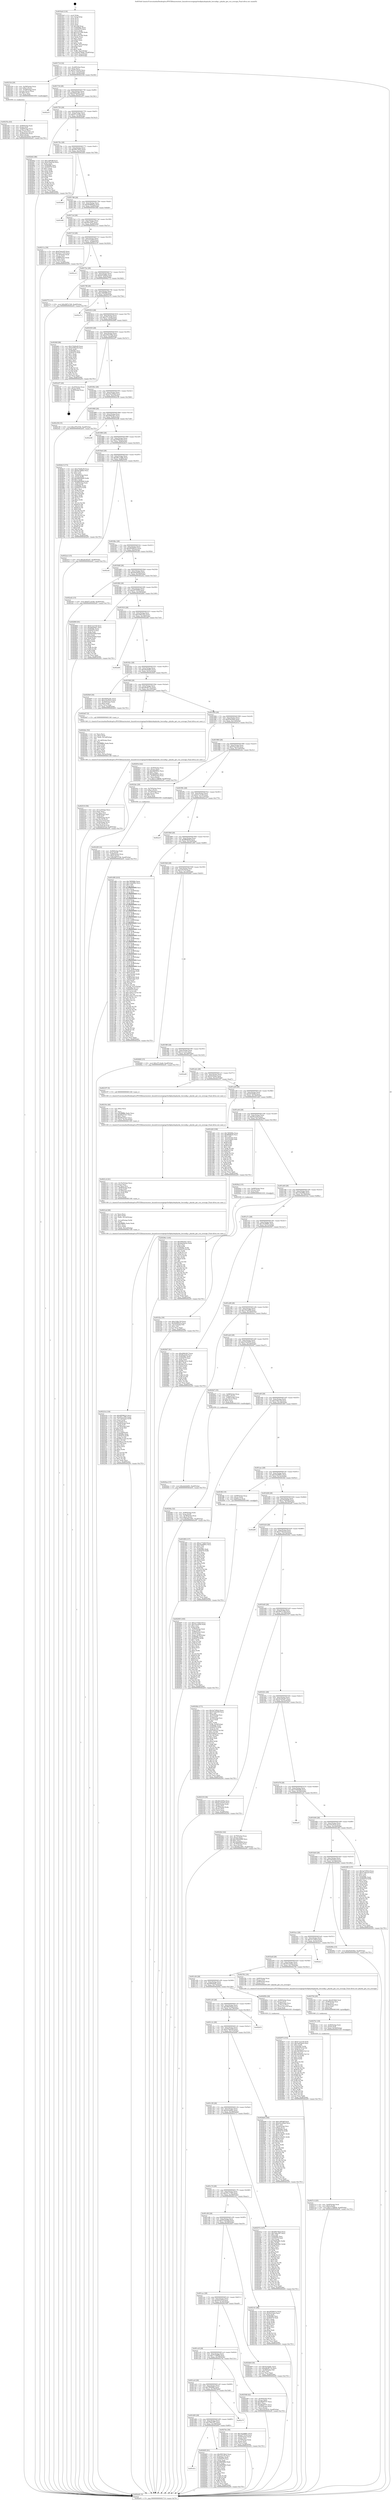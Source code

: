 digraph "0x4016a0" {
  label = "0x4016a0 (/mnt/c/Users/mathe/Desktop/tcc/POCII/binaries/extr_linuxdriversstagingrtlwifiphydmphydm_hwconfig.c_phydm_get_rssi_average_Final-ollvm.out::main(0))"
  labelloc = "t"
  node[shape=record]

  Entry [label="",width=0.3,height=0.3,shape=circle,fillcolor=black,style=filled]
  "0x401714" [label="{
     0x401714 [32]\l
     | [instrs]\l
     &nbsp;&nbsp;0x401714 \<+6\>: mov -0xa8(%rbp),%eax\l
     &nbsp;&nbsp;0x40171a \<+2\>: mov %eax,%ecx\l
     &nbsp;&nbsp;0x40171c \<+6\>: sub $0x91316c83,%ecx\l
     &nbsp;&nbsp;0x401722 \<+6\>: mov %eax,-0xbc(%rbp)\l
     &nbsp;&nbsp;0x401728 \<+6\>: mov %ecx,-0xc0(%rbp)\l
     &nbsp;&nbsp;0x40172e \<+6\>: je 000000000040233d \<main+0xc9d\>\l
  }"]
  "0x40233d" [label="{
     0x40233d [29]\l
     | [instrs]\l
     &nbsp;&nbsp;0x40233d \<+4\>: mov -0x58(%rbp),%rax\l
     &nbsp;&nbsp;0x402341 \<+6\>: movl $0x1,(%rax)\l
     &nbsp;&nbsp;0x402347 \<+4\>: mov -0x58(%rbp),%rax\l
     &nbsp;&nbsp;0x40234b \<+3\>: movslq (%rax),%rax\l
     &nbsp;&nbsp;0x40234e \<+4\>: shl $0x3,%rax\l
     &nbsp;&nbsp;0x402352 \<+3\>: mov %rax,%rdi\l
     &nbsp;&nbsp;0x402355 \<+5\>: call 0000000000401050 \<malloc@plt\>\l
     | [calls]\l
     &nbsp;&nbsp;0x401050 \{1\} (unknown)\l
  }"]
  "0x401734" [label="{
     0x401734 [28]\l
     | [instrs]\l
     &nbsp;&nbsp;0x401734 \<+5\>: jmp 0000000000401739 \<main+0x99\>\l
     &nbsp;&nbsp;0x401739 \<+6\>: mov -0xbc(%rbp),%eax\l
     &nbsp;&nbsp;0x40173f \<+5\>: sub $0x9400ae81,%eax\l
     &nbsp;&nbsp;0x401744 \<+6\>: mov %eax,-0xc4(%rbp)\l
     &nbsp;&nbsp;0x40174a \<+6\>: je 0000000000402a51 \<main+0x13b1\>\l
  }"]
  Exit [label="",width=0.3,height=0.3,shape=circle,fillcolor=black,style=filled,peripheries=2]
  "0x402a51" [label="{
     0x402a51\l
  }", style=dashed]
  "0x401750" [label="{
     0x401750 [28]\l
     | [instrs]\l
     &nbsp;&nbsp;0x401750 \<+5\>: jmp 0000000000401755 \<main+0xb5\>\l
     &nbsp;&nbsp;0x401755 \<+6\>: mov -0xbc(%rbp),%eax\l
     &nbsp;&nbsp;0x40175b \<+5\>: sub $0x971c434e,%eax\l
     &nbsp;&nbsp;0x401760 \<+6\>: mov %eax,-0xc8(%rbp)\l
     &nbsp;&nbsp;0x401766 \<+6\>: je 0000000000402b62 \<main+0x14c2\>\l
  }"]
  "0x4029b1" [label="{
     0x4029b1 [145]\l
     | [instrs]\l
     &nbsp;&nbsp;0x4029b1 \<+5\>: mov $0xd4fdc9e7,%ecx\l
     &nbsp;&nbsp;0x4029b6 \<+5\>: mov $0xdeb2b024,%edx\l
     &nbsp;&nbsp;0x4029bb \<+3\>: mov $0x1,%sil\l
     &nbsp;&nbsp;0x4029be \<+3\>: xor %r8d,%r8d\l
     &nbsp;&nbsp;0x4029c1 \<+8\>: mov 0x40506c,%r9d\l
     &nbsp;&nbsp;0x4029c9 \<+8\>: mov 0x405070,%r10d\l
     &nbsp;&nbsp;0x4029d1 \<+4\>: sub $0x1,%r8d\l
     &nbsp;&nbsp;0x4029d5 \<+3\>: mov %r9d,%r11d\l
     &nbsp;&nbsp;0x4029d8 \<+3\>: add %r8d,%r11d\l
     &nbsp;&nbsp;0x4029db \<+4\>: imul %r11d,%r9d\l
     &nbsp;&nbsp;0x4029df \<+4\>: and $0x1,%r9d\l
     &nbsp;&nbsp;0x4029e3 \<+4\>: cmp $0x0,%r9d\l
     &nbsp;&nbsp;0x4029e7 \<+3\>: sete %bl\l
     &nbsp;&nbsp;0x4029ea \<+4\>: cmp $0xa,%r10d\l
     &nbsp;&nbsp;0x4029ee \<+4\>: setl %r14b\l
     &nbsp;&nbsp;0x4029f2 \<+3\>: mov %bl,%r15b\l
     &nbsp;&nbsp;0x4029f5 \<+4\>: xor $0xff,%r15b\l
     &nbsp;&nbsp;0x4029f9 \<+3\>: mov %r14b,%r12b\l
     &nbsp;&nbsp;0x4029fc \<+4\>: xor $0xff,%r12b\l
     &nbsp;&nbsp;0x402a00 \<+4\>: xor $0x0,%sil\l
     &nbsp;&nbsp;0x402a04 \<+3\>: mov %r15b,%r13b\l
     &nbsp;&nbsp;0x402a07 \<+4\>: and $0x0,%r13b\l
     &nbsp;&nbsp;0x402a0b \<+3\>: and %sil,%bl\l
     &nbsp;&nbsp;0x402a0e \<+3\>: mov %r12b,%al\l
     &nbsp;&nbsp;0x402a11 \<+2\>: and $0x0,%al\l
     &nbsp;&nbsp;0x402a13 \<+3\>: and %sil,%r14b\l
     &nbsp;&nbsp;0x402a16 \<+3\>: or %bl,%r13b\l
     &nbsp;&nbsp;0x402a19 \<+3\>: or %r14b,%al\l
     &nbsp;&nbsp;0x402a1c \<+3\>: xor %al,%r13b\l
     &nbsp;&nbsp;0x402a1f \<+3\>: or %r12b,%r15b\l
     &nbsp;&nbsp;0x402a22 \<+4\>: xor $0xff,%r15b\l
     &nbsp;&nbsp;0x402a26 \<+4\>: or $0x0,%sil\l
     &nbsp;&nbsp;0x402a2a \<+3\>: and %sil,%r15b\l
     &nbsp;&nbsp;0x402a2d \<+3\>: or %r15b,%r13b\l
     &nbsp;&nbsp;0x402a30 \<+4\>: test $0x1,%r13b\l
     &nbsp;&nbsp;0x402a34 \<+3\>: cmovne %edx,%ecx\l
     &nbsp;&nbsp;0x402a37 \<+6\>: mov %ecx,-0xa8(%rbp)\l
     &nbsp;&nbsp;0x402a3d \<+5\>: jmp 0000000000402e91 \<main+0x17f1\>\l
  }"]
  "0x402b62" [label="{
     0x402b62 [86]\l
     | [instrs]\l
     &nbsp;&nbsp;0x402b62 \<+5\>: mov $0xc30f5dff,%eax\l
     &nbsp;&nbsp;0x402b67 \<+5\>: mov $0x478eb52f,%ecx\l
     &nbsp;&nbsp;0x402b6c \<+2\>: xor %edx,%edx\l
     &nbsp;&nbsp;0x402b6e \<+7\>: mov 0x40506c,%esi\l
     &nbsp;&nbsp;0x402b75 \<+7\>: mov 0x405070,%edi\l
     &nbsp;&nbsp;0x402b7c \<+3\>: sub $0x1,%edx\l
     &nbsp;&nbsp;0x402b7f \<+3\>: mov %esi,%r8d\l
     &nbsp;&nbsp;0x402b82 \<+3\>: add %edx,%r8d\l
     &nbsp;&nbsp;0x402b85 \<+4\>: imul %r8d,%esi\l
     &nbsp;&nbsp;0x402b89 \<+3\>: and $0x1,%esi\l
     &nbsp;&nbsp;0x402b8c \<+3\>: cmp $0x0,%esi\l
     &nbsp;&nbsp;0x402b8f \<+4\>: sete %r9b\l
     &nbsp;&nbsp;0x402b93 \<+3\>: cmp $0xa,%edi\l
     &nbsp;&nbsp;0x402b96 \<+4\>: setl %r10b\l
     &nbsp;&nbsp;0x402b9a \<+3\>: mov %r9b,%r11b\l
     &nbsp;&nbsp;0x402b9d \<+3\>: and %r10b,%r11b\l
     &nbsp;&nbsp;0x402ba0 \<+3\>: xor %r10b,%r9b\l
     &nbsp;&nbsp;0x402ba3 \<+3\>: or %r9b,%r11b\l
     &nbsp;&nbsp;0x402ba6 \<+4\>: test $0x1,%r11b\l
     &nbsp;&nbsp;0x402baa \<+3\>: cmovne %ecx,%eax\l
     &nbsp;&nbsp;0x402bad \<+6\>: mov %eax,-0xa8(%rbp)\l
     &nbsp;&nbsp;0x402bb3 \<+5\>: jmp 0000000000402e91 \<main+0x17f1\>\l
  }"]
  "0x40176c" [label="{
     0x40176c [28]\l
     | [instrs]\l
     &nbsp;&nbsp;0x40176c \<+5\>: jmp 0000000000401771 \<main+0xd1\>\l
     &nbsp;&nbsp;0x401771 \<+6\>: mov -0xbc(%rbp),%eax\l
     &nbsp;&nbsp;0x401777 \<+5\>: sub $0x99574fa5,%eax\l
     &nbsp;&nbsp;0x40177c \<+6\>: mov %eax,-0xcc(%rbp)\l
     &nbsp;&nbsp;0x401782 \<+6\>: je 0000000000402de6 \<main+0x1746\>\l
  }"]
  "0x402875" [label="{
     0x402875 [153]\l
     | [instrs]\l
     &nbsp;&nbsp;0x402875 \<+5\>: mov $0xfc7a3136,%edx\l
     &nbsp;&nbsp;0x40287a \<+5\>: mov $0x3a6526c0,%esi\l
     &nbsp;&nbsp;0x40287f \<+3\>: mov $0x1,%r8b\l
     &nbsp;&nbsp;0x402882 \<+8\>: mov 0x40506c,%r9d\l
     &nbsp;&nbsp;0x40288a \<+8\>: mov 0x405070,%r10d\l
     &nbsp;&nbsp;0x402892 \<+3\>: mov %r9d,%r11d\l
     &nbsp;&nbsp;0x402895 \<+7\>: sub $0x3b93f922,%r11d\l
     &nbsp;&nbsp;0x40289c \<+4\>: sub $0x1,%r11d\l
     &nbsp;&nbsp;0x4028a0 \<+7\>: add $0x3b93f922,%r11d\l
     &nbsp;&nbsp;0x4028a7 \<+4\>: imul %r11d,%r9d\l
     &nbsp;&nbsp;0x4028ab \<+4\>: and $0x1,%r9d\l
     &nbsp;&nbsp;0x4028af \<+4\>: cmp $0x0,%r9d\l
     &nbsp;&nbsp;0x4028b3 \<+3\>: sete %bl\l
     &nbsp;&nbsp;0x4028b6 \<+4\>: cmp $0xa,%r10d\l
     &nbsp;&nbsp;0x4028ba \<+4\>: setl %r14b\l
     &nbsp;&nbsp;0x4028be \<+3\>: mov %bl,%r15b\l
     &nbsp;&nbsp;0x4028c1 \<+4\>: xor $0xff,%r15b\l
     &nbsp;&nbsp;0x4028c5 \<+3\>: mov %r14b,%r12b\l
     &nbsp;&nbsp;0x4028c8 \<+4\>: xor $0xff,%r12b\l
     &nbsp;&nbsp;0x4028cc \<+4\>: xor $0x1,%r8b\l
     &nbsp;&nbsp;0x4028d0 \<+3\>: mov %r15b,%r13b\l
     &nbsp;&nbsp;0x4028d3 \<+4\>: and $0xff,%r13b\l
     &nbsp;&nbsp;0x4028d7 \<+3\>: and %r8b,%bl\l
     &nbsp;&nbsp;0x4028da \<+3\>: mov %r12b,%al\l
     &nbsp;&nbsp;0x4028dd \<+2\>: and $0xff,%al\l
     &nbsp;&nbsp;0x4028df \<+3\>: and %r8b,%r14b\l
     &nbsp;&nbsp;0x4028e2 \<+3\>: or %bl,%r13b\l
     &nbsp;&nbsp;0x4028e5 \<+3\>: or %r14b,%al\l
     &nbsp;&nbsp;0x4028e8 \<+3\>: xor %al,%r13b\l
     &nbsp;&nbsp;0x4028eb \<+3\>: or %r12b,%r15b\l
     &nbsp;&nbsp;0x4028ee \<+4\>: xor $0xff,%r15b\l
     &nbsp;&nbsp;0x4028f2 \<+4\>: or $0x1,%r8b\l
     &nbsp;&nbsp;0x4028f6 \<+3\>: and %r8b,%r15b\l
     &nbsp;&nbsp;0x4028f9 \<+3\>: or %r15b,%r13b\l
     &nbsp;&nbsp;0x4028fc \<+4\>: test $0x1,%r13b\l
     &nbsp;&nbsp;0x402900 \<+3\>: cmovne %esi,%edx\l
     &nbsp;&nbsp;0x402903 \<+6\>: mov %edx,-0xa8(%rbp)\l
     &nbsp;&nbsp;0x402909 \<+5\>: jmp 0000000000402e91 \<main+0x17f1\>\l
  }"]
  "0x402de6" [label="{
     0x402de6\l
  }", style=dashed]
  "0x401788" [label="{
     0x401788 [28]\l
     | [instrs]\l
     &nbsp;&nbsp;0x401788 \<+5\>: jmp 000000000040178d \<main+0xed\>\l
     &nbsp;&nbsp;0x40178d \<+6\>: mov -0xbc(%rbp),%eax\l
     &nbsp;&nbsp;0x401793 \<+5\>: sub $0x9e989d3a,%eax\l
     &nbsp;&nbsp;0x401798 \<+6\>: mov %eax,-0xd0(%rbp)\l
     &nbsp;&nbsp;0x40179e \<+6\>: je 0000000000401f48 \<main+0x8a8\>\l
  }"]
  "0x4027c3" [label="{
     0x4027c3 [25]\l
     | [instrs]\l
     &nbsp;&nbsp;0x4027c3 \<+4\>: mov -0x40(%rbp),%rdi\l
     &nbsp;&nbsp;0x4027c7 \<+6\>: movl $0x0,(%rdi)\l
     &nbsp;&nbsp;0x4027cd \<+10\>: movl $0x717fd858,-0xa8(%rbp)\l
     &nbsp;&nbsp;0x4027d7 \<+5\>: jmp 0000000000402e91 \<main+0x17f1\>\l
  }"]
  "0x401f48" [label="{
     0x401f48\l
  }", style=dashed]
  "0x4017a4" [label="{
     0x4017a4 [28]\l
     | [instrs]\l
     &nbsp;&nbsp;0x4017a4 \<+5\>: jmp 00000000004017a9 \<main+0x109\>\l
     &nbsp;&nbsp;0x4017a9 \<+6\>: mov -0xbc(%rbp),%eax\l
     &nbsp;&nbsp;0x4017af \<+5\>: sub $0x9fac20f1,%eax\l
     &nbsp;&nbsp;0x4017b4 \<+6\>: mov %eax,-0xd4(%rbp)\l
     &nbsp;&nbsp;0x4017ba \<+6\>: je 000000000040211a \<main+0xa7a\>\l
  }"]
  "0x4027b1" [label="{
     0x4027b1 [18]\l
     | [instrs]\l
     &nbsp;&nbsp;0x4027b1 \<+4\>: mov -0x80(%rbp),%rdi\l
     &nbsp;&nbsp;0x4027b5 \<+3\>: mov (%rdi),%rdi\l
     &nbsp;&nbsp;0x4027b8 \<+6\>: mov %eax,-0x1b0(%rbp)\l
     &nbsp;&nbsp;0x4027be \<+5\>: call 0000000000401030 \<free@plt\>\l
     | [calls]\l
     &nbsp;&nbsp;0x401030 \{1\} (unknown)\l
  }"]
  "0x40211a" [label="{
     0x40211a [39]\l
     | [instrs]\l
     &nbsp;&nbsp;0x40211a \<+5\>: mov $0xf7daec65,%eax\l
     &nbsp;&nbsp;0x40211f \<+5\>: mov $0x551c7183,%ecx\l
     &nbsp;&nbsp;0x402124 \<+4\>: mov -0x78(%rbp),%rdx\l
     &nbsp;&nbsp;0x402128 \<+2\>: mov (%rdx),%esi\l
     &nbsp;&nbsp;0x40212a \<+7\>: mov -0x88(%rbp),%rdx\l
     &nbsp;&nbsp;0x402131 \<+2\>: cmp (%rdx),%esi\l
     &nbsp;&nbsp;0x402133 \<+3\>: cmovl %ecx,%eax\l
     &nbsp;&nbsp;0x402136 \<+6\>: mov %eax,-0xa8(%rbp)\l
     &nbsp;&nbsp;0x40213c \<+5\>: jmp 0000000000402e91 \<main+0x17f1\>\l
  }"]
  "0x4017c0" [label="{
     0x4017c0 [28]\l
     | [instrs]\l
     &nbsp;&nbsp;0x4017c0 \<+5\>: jmp 00000000004017c5 \<main+0x125\>\l
     &nbsp;&nbsp;0x4017c5 \<+6\>: mov -0xbc(%rbp),%eax\l
     &nbsp;&nbsp;0x4017cb \<+5\>: sub $0xa171b61f,%eax\l
     &nbsp;&nbsp;0x4017d0 \<+6\>: mov %eax,-0xd8(%rbp)\l
     &nbsp;&nbsp;0x4017d6 \<+6\>: je 0000000000402cc4 \<main+0x1624\>\l
  }"]
  "0x402794" [label="{
     0x402794 [29]\l
     | [instrs]\l
     &nbsp;&nbsp;0x402794 \<+10\>: movabs $0x4030b6,%rdi\l
     &nbsp;&nbsp;0x40279e \<+4\>: mov -0x48(%rbp),%rsi\l
     &nbsp;&nbsp;0x4027a2 \<+2\>: mov %eax,(%rsi)\l
     &nbsp;&nbsp;0x4027a4 \<+4\>: mov -0x48(%rbp),%rsi\l
     &nbsp;&nbsp;0x4027a8 \<+2\>: mov (%rsi),%esi\l
     &nbsp;&nbsp;0x4027aa \<+2\>: mov $0x0,%al\l
     &nbsp;&nbsp;0x4027ac \<+5\>: call 0000000000401040 \<printf@plt\>\l
     | [calls]\l
     &nbsp;&nbsp;0x401040 \{1\} (unknown)\l
  }"]
  "0x402cc4" [label="{
     0x402cc4\l
  }", style=dashed]
  "0x4017dc" [label="{
     0x4017dc [28]\l
     | [instrs]\l
     &nbsp;&nbsp;0x4017dc \<+5\>: jmp 00000000004017e1 \<main+0x141\>\l
     &nbsp;&nbsp;0x4017e1 \<+6\>: mov -0xbc(%rbp),%eax\l
     &nbsp;&nbsp;0x4017e7 \<+5\>: sub $0xbd7dfdbe,%eax\l
     &nbsp;&nbsp;0x4017ec \<+6\>: mov %eax,-0xdc(%rbp)\l
     &nbsp;&nbsp;0x4017f2 \<+6\>: je 0000000000402772 \<main+0x10d2\>\l
  }"]
  "0x401d1c" [label="{
     0x401d1c\l
  }", style=dashed]
  "0x402772" [label="{
     0x402772 [15]\l
     | [instrs]\l
     &nbsp;&nbsp;0x402772 \<+10\>: movl $0x2807a7d0,-0xa8(%rbp)\l
     &nbsp;&nbsp;0x40277c \<+5\>: jmp 0000000000402e91 \<main+0x17f1\>\l
  }"]
  "0x4017f8" [label="{
     0x4017f8 [28]\l
     | [instrs]\l
     &nbsp;&nbsp;0x4017f8 \<+5\>: jmp 00000000004017fd \<main+0x15d\>\l
     &nbsp;&nbsp;0x4017fd \<+6\>: mov -0xbc(%rbp),%eax\l
     &nbsp;&nbsp;0x401803 \<+5\>: sub $0xc30f5dff,%eax\l
     &nbsp;&nbsp;0x401808 \<+6\>: mov %eax,-0xe0(%rbp)\l
     &nbsp;&nbsp;0x40180e \<+6\>: je 0000000000402e7a \<main+0x17da\>\l
  }"]
  "0x402605" [label="{
     0x402605 [91]\l
     | [instrs]\l
     &nbsp;&nbsp;0x402605 \<+5\>: mov $0x99574fa5,%eax\l
     &nbsp;&nbsp;0x40260a \<+5\>: mov $0x1d727b,%ecx\l
     &nbsp;&nbsp;0x40260f \<+7\>: mov 0x40506c,%edx\l
     &nbsp;&nbsp;0x402616 \<+7\>: mov 0x405070,%esi\l
     &nbsp;&nbsp;0x40261d \<+2\>: mov %edx,%edi\l
     &nbsp;&nbsp;0x40261f \<+6\>: add $0x46606f62,%edi\l
     &nbsp;&nbsp;0x402625 \<+3\>: sub $0x1,%edi\l
     &nbsp;&nbsp;0x402628 \<+6\>: sub $0x46606f62,%edi\l
     &nbsp;&nbsp;0x40262e \<+3\>: imul %edi,%edx\l
     &nbsp;&nbsp;0x402631 \<+3\>: and $0x1,%edx\l
     &nbsp;&nbsp;0x402634 \<+3\>: cmp $0x0,%edx\l
     &nbsp;&nbsp;0x402637 \<+4\>: sete %r8b\l
     &nbsp;&nbsp;0x40263b \<+3\>: cmp $0xa,%esi\l
     &nbsp;&nbsp;0x40263e \<+4\>: setl %r9b\l
     &nbsp;&nbsp;0x402642 \<+3\>: mov %r8b,%r10b\l
     &nbsp;&nbsp;0x402645 \<+3\>: and %r9b,%r10b\l
     &nbsp;&nbsp;0x402648 \<+3\>: xor %r9b,%r8b\l
     &nbsp;&nbsp;0x40264b \<+3\>: or %r8b,%r10b\l
     &nbsp;&nbsp;0x40264e \<+4\>: test $0x1,%r10b\l
     &nbsp;&nbsp;0x402652 \<+3\>: cmovne %ecx,%eax\l
     &nbsp;&nbsp;0x402655 \<+6\>: mov %eax,-0xa8(%rbp)\l
     &nbsp;&nbsp;0x40265b \<+5\>: jmp 0000000000402e91 \<main+0x17f1\>\l
  }"]
  "0x402e7a" [label="{
     0x402e7a\l
  }", style=dashed]
  "0x401814" [label="{
     0x401814 [28]\l
     | [instrs]\l
     &nbsp;&nbsp;0x401814 \<+5\>: jmp 0000000000401819 \<main+0x179\>\l
     &nbsp;&nbsp;0x401819 \<+6\>: mov -0xbc(%rbp),%eax\l
     &nbsp;&nbsp;0x40181f \<+5\>: sub $0xc57c3edd,%eax\l
     &nbsp;&nbsp;0x401824 \<+6\>: mov %eax,-0xe4(%rbp)\l
     &nbsp;&nbsp;0x40182a \<+6\>: je 000000000040266f \<main+0xfcf\>\l
  }"]
  "0x401d00" [label="{
     0x401d00 [28]\l
     | [instrs]\l
     &nbsp;&nbsp;0x401d00 \<+5\>: jmp 0000000000401d05 \<main+0x665\>\l
     &nbsp;&nbsp;0x401d05 \<+6\>: mov -0xbc(%rbp),%eax\l
     &nbsp;&nbsp;0x401d0b \<+5\>: sub $0x7fd0c507,%eax\l
     &nbsp;&nbsp;0x401d10 \<+6\>: mov %eax,-0x198(%rbp)\l
     &nbsp;&nbsp;0x401d16 \<+6\>: je 0000000000402605 \<main+0xf65\>\l
  }"]
  "0x40266f" [label="{
     0x40266f [86]\l
     | [instrs]\l
     &nbsp;&nbsp;0x40266f \<+5\>: mov $0x270d9e49,%eax\l
     &nbsp;&nbsp;0x402674 \<+5\>: mov $0xd7f9da54,%ecx\l
     &nbsp;&nbsp;0x402679 \<+2\>: xor %edx,%edx\l
     &nbsp;&nbsp;0x40267b \<+7\>: mov 0x40506c,%esi\l
     &nbsp;&nbsp;0x402682 \<+7\>: mov 0x405070,%edi\l
     &nbsp;&nbsp;0x402689 \<+3\>: sub $0x1,%edx\l
     &nbsp;&nbsp;0x40268c \<+3\>: mov %esi,%r8d\l
     &nbsp;&nbsp;0x40268f \<+3\>: add %edx,%r8d\l
     &nbsp;&nbsp;0x402692 \<+4\>: imul %r8d,%esi\l
     &nbsp;&nbsp;0x402696 \<+3\>: and $0x1,%esi\l
     &nbsp;&nbsp;0x402699 \<+3\>: cmp $0x0,%esi\l
     &nbsp;&nbsp;0x40269c \<+4\>: sete %r9b\l
     &nbsp;&nbsp;0x4026a0 \<+3\>: cmp $0xa,%edi\l
     &nbsp;&nbsp;0x4026a3 \<+4\>: setl %r10b\l
     &nbsp;&nbsp;0x4026a7 \<+3\>: mov %r9b,%r11b\l
     &nbsp;&nbsp;0x4026aa \<+3\>: and %r10b,%r11b\l
     &nbsp;&nbsp;0x4026ad \<+3\>: xor %r10b,%r9b\l
     &nbsp;&nbsp;0x4026b0 \<+3\>: or %r9b,%r11b\l
     &nbsp;&nbsp;0x4026b3 \<+4\>: test $0x1,%r11b\l
     &nbsp;&nbsp;0x4026b7 \<+3\>: cmovne %ecx,%eax\l
     &nbsp;&nbsp;0x4026ba \<+6\>: mov %eax,-0xa8(%rbp)\l
     &nbsp;&nbsp;0x4026c0 \<+5\>: jmp 0000000000402e91 \<main+0x17f1\>\l
  }"]
  "0x401830" [label="{
     0x401830 [28]\l
     | [instrs]\l
     &nbsp;&nbsp;0x401830 \<+5\>: jmp 0000000000401835 \<main+0x195\>\l
     &nbsp;&nbsp;0x401835 \<+6\>: mov -0xbc(%rbp),%eax\l
     &nbsp;&nbsp;0x40183b \<+5\>: sub $0xc97b193b,%eax\l
     &nbsp;&nbsp;0x401840 \<+6\>: mov %eax,-0xe8(%rbp)\l
     &nbsp;&nbsp;0x401846 \<+6\>: je 0000000000402c67 \<main+0x15c7\>\l
  }"]
  "0x402c7f" [label="{
     0x402c7f\l
  }", style=dashed]
  "0x402c67" [label="{
     0x402c67 [24]\l
     | [instrs]\l
     &nbsp;&nbsp;0x402c67 \<+7\>: mov -0xa0(%rbp),%rax\l
     &nbsp;&nbsp;0x402c6e \<+2\>: mov (%rax),%eax\l
     &nbsp;&nbsp;0x402c70 \<+4\>: lea -0x28(%rbp),%rsp\l
     &nbsp;&nbsp;0x402c74 \<+1\>: pop %rbx\l
     &nbsp;&nbsp;0x402c75 \<+2\>: pop %r12\l
     &nbsp;&nbsp;0x402c77 \<+2\>: pop %r13\l
     &nbsp;&nbsp;0x402c79 \<+2\>: pop %r14\l
     &nbsp;&nbsp;0x402c7b \<+2\>: pop %r15\l
     &nbsp;&nbsp;0x402c7d \<+1\>: pop %rbp\l
     &nbsp;&nbsp;0x402c7e \<+1\>: ret\l
  }"]
  "0x40184c" [label="{
     0x40184c [28]\l
     | [instrs]\l
     &nbsp;&nbsp;0x40184c \<+5\>: jmp 0000000000401851 \<main+0x1b1\>\l
     &nbsp;&nbsp;0x401851 \<+6\>: mov -0xbc(%rbp),%eax\l
     &nbsp;&nbsp;0x401857 \<+5\>: sub $0xd32c49a8,%eax\l
     &nbsp;&nbsp;0x40185c \<+6\>: mov %eax,-0xec(%rbp)\l
     &nbsp;&nbsp;0x401862 \<+6\>: je 0000000000402c58 \<main+0x15b8\>\l
  }"]
  "0x401ce4" [label="{
     0x401ce4 [28]\l
     | [instrs]\l
     &nbsp;&nbsp;0x401ce4 \<+5\>: jmp 0000000000401ce9 \<main+0x649\>\l
     &nbsp;&nbsp;0x401ce9 \<+6\>: mov -0xbc(%rbp),%eax\l
     &nbsp;&nbsp;0x401cef \<+5\>: sub $0x78f5f68e,%eax\l
     &nbsp;&nbsp;0x401cf4 \<+6\>: mov %eax,-0x194(%rbp)\l
     &nbsp;&nbsp;0x401cfa \<+6\>: je 0000000000402c7f \<main+0x15df\>\l
  }"]
  "0x402c58" [label="{
     0x402c58 [15]\l
     | [instrs]\l
     &nbsp;&nbsp;0x402c58 \<+10\>: movl $0xc97b193b,-0xa8(%rbp)\l
     &nbsp;&nbsp;0x402c62 \<+5\>: jmp 0000000000402e91 \<main+0x17f1\>\l
  }"]
  "0x401868" [label="{
     0x401868 [28]\l
     | [instrs]\l
     &nbsp;&nbsp;0x401868 \<+5\>: jmp 000000000040186d \<main+0x1cd\>\l
     &nbsp;&nbsp;0x40186d \<+6\>: mov -0xbc(%rbp),%eax\l
     &nbsp;&nbsp;0x401873 \<+5\>: sub $0xd4fdc9e7,%eax\l
     &nbsp;&nbsp;0x401878 \<+6\>: mov %eax,-0xf0(%rbp)\l
     &nbsp;&nbsp;0x40187e \<+6\>: je 0000000000402e48 \<main+0x17a8\>\l
  }"]
  "0x4027dc" [label="{
     0x4027dc [36]\l
     | [instrs]\l
     &nbsp;&nbsp;0x4027dc \<+5\>: mov $0x16c09891,%eax\l
     &nbsp;&nbsp;0x4027e1 \<+5\>: mov $0xe077f554,%ecx\l
     &nbsp;&nbsp;0x4027e6 \<+4\>: mov -0x40(%rbp),%rdx\l
     &nbsp;&nbsp;0x4027ea \<+2\>: mov (%rdx),%esi\l
     &nbsp;&nbsp;0x4027ec \<+4\>: mov -0x70(%rbp),%rdx\l
     &nbsp;&nbsp;0x4027f0 \<+2\>: cmp (%rdx),%esi\l
     &nbsp;&nbsp;0x4027f2 \<+3\>: cmovl %ecx,%eax\l
     &nbsp;&nbsp;0x4027f5 \<+6\>: mov %eax,-0xa8(%rbp)\l
     &nbsp;&nbsp;0x4027fb \<+5\>: jmp 0000000000402e91 \<main+0x17f1\>\l
  }"]
  "0x402e48" [label="{
     0x402e48\l
  }", style=dashed]
  "0x401884" [label="{
     0x401884 [28]\l
     | [instrs]\l
     &nbsp;&nbsp;0x401884 \<+5\>: jmp 0000000000401889 \<main+0x1e9\>\l
     &nbsp;&nbsp;0x401889 \<+6\>: mov -0xbc(%rbp),%eax\l
     &nbsp;&nbsp;0x40188f \<+5\>: sub $0xd7f9da54,%eax\l
     &nbsp;&nbsp;0x401894 \<+6\>: mov %eax,-0xf4(%rbp)\l
     &nbsp;&nbsp;0x40189a \<+6\>: je 00000000004026c5 \<main+0x1025\>\l
  }"]
  "0x401cc8" [label="{
     0x401cc8 [28]\l
     | [instrs]\l
     &nbsp;&nbsp;0x401cc8 \<+5\>: jmp 0000000000401ccd \<main+0x62d\>\l
     &nbsp;&nbsp;0x401ccd \<+6\>: mov -0xbc(%rbp),%eax\l
     &nbsp;&nbsp;0x401cd3 \<+5\>: sub $0x717fd858,%eax\l
     &nbsp;&nbsp;0x401cd8 \<+6\>: mov %eax,-0x190(%rbp)\l
     &nbsp;&nbsp;0x401cde \<+6\>: je 00000000004027dc \<main+0x113c\>\l
  }"]
  "0x4026c5" [label="{
     0x4026c5 [173]\l
     | [instrs]\l
     &nbsp;&nbsp;0x4026c5 \<+5\>: mov $0x270d9e49,%eax\l
     &nbsp;&nbsp;0x4026ca \<+5\>: mov $0xbd7dfdbe,%ecx\l
     &nbsp;&nbsp;0x4026cf \<+2\>: mov $0x1,%dl\l
     &nbsp;&nbsp;0x4026d1 \<+2\>: xor %esi,%esi\l
     &nbsp;&nbsp;0x4026d3 \<+4\>: mov -0x60(%rbp),%rdi\l
     &nbsp;&nbsp;0x4026d7 \<+3\>: mov (%rdi),%r8d\l
     &nbsp;&nbsp;0x4026da \<+7\>: add $0x6d6568d9,%r8d\l
     &nbsp;&nbsp;0x4026e1 \<+4\>: add $0x1,%r8d\l
     &nbsp;&nbsp;0x4026e5 \<+7\>: sub $0x6d6568d9,%r8d\l
     &nbsp;&nbsp;0x4026ec \<+4\>: mov -0x60(%rbp),%rdi\l
     &nbsp;&nbsp;0x4026f0 \<+3\>: mov %r8d,(%rdi)\l
     &nbsp;&nbsp;0x4026f3 \<+8\>: mov 0x40506c,%r8d\l
     &nbsp;&nbsp;0x4026fb \<+8\>: mov 0x405070,%r9d\l
     &nbsp;&nbsp;0x402703 \<+3\>: sub $0x1,%esi\l
     &nbsp;&nbsp;0x402706 \<+3\>: mov %r8d,%r10d\l
     &nbsp;&nbsp;0x402709 \<+3\>: add %esi,%r10d\l
     &nbsp;&nbsp;0x40270c \<+4\>: imul %r10d,%r8d\l
     &nbsp;&nbsp;0x402710 \<+4\>: and $0x1,%r8d\l
     &nbsp;&nbsp;0x402714 \<+4\>: cmp $0x0,%r8d\l
     &nbsp;&nbsp;0x402718 \<+4\>: sete %r11b\l
     &nbsp;&nbsp;0x40271c \<+4\>: cmp $0xa,%r9d\l
     &nbsp;&nbsp;0x402720 \<+3\>: setl %bl\l
     &nbsp;&nbsp;0x402723 \<+3\>: mov %r11b,%r14b\l
     &nbsp;&nbsp;0x402726 \<+4\>: xor $0xff,%r14b\l
     &nbsp;&nbsp;0x40272a \<+3\>: mov %bl,%r15b\l
     &nbsp;&nbsp;0x40272d \<+4\>: xor $0xff,%r15b\l
     &nbsp;&nbsp;0x402731 \<+3\>: xor $0x0,%dl\l
     &nbsp;&nbsp;0x402734 \<+3\>: mov %r14b,%r12b\l
     &nbsp;&nbsp;0x402737 \<+4\>: and $0x0,%r12b\l
     &nbsp;&nbsp;0x40273b \<+3\>: and %dl,%r11b\l
     &nbsp;&nbsp;0x40273e \<+3\>: mov %r15b,%r13b\l
     &nbsp;&nbsp;0x402741 \<+4\>: and $0x0,%r13b\l
     &nbsp;&nbsp;0x402745 \<+2\>: and %dl,%bl\l
     &nbsp;&nbsp;0x402747 \<+3\>: or %r11b,%r12b\l
     &nbsp;&nbsp;0x40274a \<+3\>: or %bl,%r13b\l
     &nbsp;&nbsp;0x40274d \<+3\>: xor %r13b,%r12b\l
     &nbsp;&nbsp;0x402750 \<+3\>: or %r15b,%r14b\l
     &nbsp;&nbsp;0x402753 \<+4\>: xor $0xff,%r14b\l
     &nbsp;&nbsp;0x402757 \<+3\>: or $0x0,%dl\l
     &nbsp;&nbsp;0x40275a \<+3\>: and %dl,%r14b\l
     &nbsp;&nbsp;0x40275d \<+3\>: or %r14b,%r12b\l
     &nbsp;&nbsp;0x402760 \<+4\>: test $0x1,%r12b\l
     &nbsp;&nbsp;0x402764 \<+3\>: cmovne %ecx,%eax\l
     &nbsp;&nbsp;0x402767 \<+6\>: mov %eax,-0xa8(%rbp)\l
     &nbsp;&nbsp;0x40276d \<+5\>: jmp 0000000000402e91 \<main+0x17f1\>\l
  }"]
  "0x4018a0" [label="{
     0x4018a0 [28]\l
     | [instrs]\l
     &nbsp;&nbsp;0x4018a0 \<+5\>: jmp 00000000004018a5 \<main+0x205\>\l
     &nbsp;&nbsp;0x4018a5 \<+6\>: mov -0xbc(%rbp),%eax\l
     &nbsp;&nbsp;0x4018ab \<+5\>: sub $0xd81cc99b,%eax\l
     &nbsp;&nbsp;0x4018b0 \<+6\>: mov %eax,-0xf8(%rbp)\l
     &nbsp;&nbsp;0x4018b6 \<+6\>: je 00000000004022a3 \<main+0xc03\>\l
  }"]
  "0x402548" [label="{
     0x402548 [42]\l
     | [instrs]\l
     &nbsp;&nbsp;0x402548 \<+4\>: mov -0x50(%rbp),%rax\l
     &nbsp;&nbsp;0x40254c \<+2\>: mov (%rax),%ecx\l
     &nbsp;&nbsp;0x40254e \<+6\>: add $0x4fbd9747,%ecx\l
     &nbsp;&nbsp;0x402554 \<+3\>: add $0x1,%ecx\l
     &nbsp;&nbsp;0x402557 \<+6\>: sub $0x4fbd9747,%ecx\l
     &nbsp;&nbsp;0x40255d \<+4\>: mov -0x50(%rbp),%rax\l
     &nbsp;&nbsp;0x402561 \<+2\>: mov %ecx,(%rax)\l
     &nbsp;&nbsp;0x402563 \<+10\>: movl $0x3541f016,-0xa8(%rbp)\l
     &nbsp;&nbsp;0x40256d \<+5\>: jmp 0000000000402e91 \<main+0x17f1\>\l
  }"]
  "0x4022a3" [label="{
     0x4022a3 [15]\l
     | [instrs]\l
     &nbsp;&nbsp;0x4022a3 \<+10\>: movl $0x2b345a47,-0xa8(%rbp)\l
     &nbsp;&nbsp;0x4022ad \<+5\>: jmp 0000000000402e91 \<main+0x17f1\>\l
  }"]
  "0x4018bc" [label="{
     0x4018bc [28]\l
     | [instrs]\l
     &nbsp;&nbsp;0x4018bc \<+5\>: jmp 00000000004018c1 \<main+0x221\>\l
     &nbsp;&nbsp;0x4018c1 \<+6\>: mov -0xbc(%rbp),%eax\l
     &nbsp;&nbsp;0x4018c7 \<+5\>: sub $0xd9598223,%eax\l
     &nbsp;&nbsp;0x4018cc \<+6\>: mov %eax,-0xfc(%rbp)\l
     &nbsp;&nbsp;0x4018d2 \<+6\>: je 0000000000402cfd \<main+0x165d\>\l
  }"]
  "0x402510" [label="{
     0x402510 [56]\l
     | [instrs]\l
     &nbsp;&nbsp;0x402510 \<+6\>: mov -0x1ac(%rbp),%ecx\l
     &nbsp;&nbsp;0x402516 \<+3\>: imul %eax,%ecx\l
     &nbsp;&nbsp;0x402519 \<+3\>: movslq %ecx,%r8\l
     &nbsp;&nbsp;0x40251c \<+4\>: mov -0x68(%rbp),%r9\l
     &nbsp;&nbsp;0x402520 \<+3\>: mov (%r9),%r9\l
     &nbsp;&nbsp;0x402523 \<+4\>: mov -0x60(%rbp),%r10\l
     &nbsp;&nbsp;0x402527 \<+3\>: movslq (%r10),%r10\l
     &nbsp;&nbsp;0x40252a \<+4\>: mov (%r9,%r10,8),%r9\l
     &nbsp;&nbsp;0x40252e \<+4\>: mov -0x50(%rbp),%r10\l
     &nbsp;&nbsp;0x402532 \<+3\>: movslq (%r10),%r10\l
     &nbsp;&nbsp;0x402535 \<+4\>: mov %r8,(%r9,%r10,8)\l
     &nbsp;&nbsp;0x402539 \<+10\>: movl $0x6d53f7af,-0xa8(%rbp)\l
     &nbsp;&nbsp;0x402543 \<+5\>: jmp 0000000000402e91 \<main+0x17f1\>\l
  }"]
  "0x402cfd" [label="{
     0x402cfd\l
  }", style=dashed]
  "0x4018d8" [label="{
     0x4018d8 [28]\l
     | [instrs]\l
     &nbsp;&nbsp;0x4018d8 \<+5\>: jmp 00000000004018dd \<main+0x23d\>\l
     &nbsp;&nbsp;0x4018dd \<+6\>: mov -0xbc(%rbp),%eax\l
     &nbsp;&nbsp;0x4018e3 \<+5\>: sub $0xdeb2b024,%eax\l
     &nbsp;&nbsp;0x4018e8 \<+6\>: mov %eax,-0x100(%rbp)\l
     &nbsp;&nbsp;0x4018ee \<+6\>: je 0000000000402a42 \<main+0x13a2\>\l
  }"]
  "0x4024dc" [label="{
     0x4024dc [52]\l
     | [instrs]\l
     &nbsp;&nbsp;0x4024dc \<+2\>: xor %ecx,%ecx\l
     &nbsp;&nbsp;0x4024de \<+5\>: mov $0x2,%edx\l
     &nbsp;&nbsp;0x4024e3 \<+6\>: mov %edx,-0x1a8(%rbp)\l
     &nbsp;&nbsp;0x4024e9 \<+1\>: cltd\l
     &nbsp;&nbsp;0x4024ea \<+6\>: mov -0x1a8(%rbp),%esi\l
     &nbsp;&nbsp;0x4024f0 \<+2\>: idiv %esi\l
     &nbsp;&nbsp;0x4024f2 \<+6\>: imul $0xfffffffe,%edx,%edx\l
     &nbsp;&nbsp;0x4024f8 \<+2\>: mov %ecx,%edi\l
     &nbsp;&nbsp;0x4024fa \<+2\>: sub %edx,%edi\l
     &nbsp;&nbsp;0x4024fc \<+2\>: mov %ecx,%edx\l
     &nbsp;&nbsp;0x4024fe \<+3\>: sub $0x1,%edx\l
     &nbsp;&nbsp;0x402501 \<+2\>: add %edx,%edi\l
     &nbsp;&nbsp;0x402503 \<+2\>: sub %edi,%ecx\l
     &nbsp;&nbsp;0x402505 \<+6\>: mov %ecx,-0x1ac(%rbp)\l
     &nbsp;&nbsp;0x40250b \<+5\>: call 0000000000401160 \<next_i\>\l
     | [calls]\l
     &nbsp;&nbsp;0x401160 \{1\} (/mnt/c/Users/mathe/Desktop/tcc/POCII/binaries/extr_linuxdriversstagingrtlwifiphydmphydm_hwconfig.c_phydm_get_rssi_average_Final-ollvm.out::next_i)\l
  }"]
  "0x402a42" [label="{
     0x402a42 [15]\l
     | [instrs]\l
     &nbsp;&nbsp;0x402a42 \<+10\>: movl $0x971c434e,-0xa8(%rbp)\l
     &nbsp;&nbsp;0x402a4c \<+5\>: jmp 0000000000402e91 \<main+0x17f1\>\l
  }"]
  "0x4018f4" [label="{
     0x4018f4 [28]\l
     | [instrs]\l
     &nbsp;&nbsp;0x4018f4 \<+5\>: jmp 00000000004018f9 \<main+0x259\>\l
     &nbsp;&nbsp;0x4018f9 \<+6\>: mov -0xbc(%rbp),%eax\l
     &nbsp;&nbsp;0x4018ff \<+5\>: sub $0xe077f554,%eax\l
     &nbsp;&nbsp;0x401904 \<+6\>: mov %eax,-0x104(%rbp)\l
     &nbsp;&nbsp;0x40190a \<+6\>: je 0000000000402800 \<main+0x1160\>\l
  }"]
  "0x401cac" [label="{
     0x401cac [28]\l
     | [instrs]\l
     &nbsp;&nbsp;0x401cac \<+5\>: jmp 0000000000401cb1 \<main+0x611\>\l
     &nbsp;&nbsp;0x401cb1 \<+6\>: mov -0xbc(%rbp),%eax\l
     &nbsp;&nbsp;0x401cb7 \<+5\>: sub $0x6d53f7af,%eax\l
     &nbsp;&nbsp;0x401cbc \<+6\>: mov %eax,-0x18c(%rbp)\l
     &nbsp;&nbsp;0x401cc2 \<+6\>: je 0000000000402548 \<main+0xea8\>\l
  }"]
  "0x402800" [label="{
     0x402800 [91]\l
     | [instrs]\l
     &nbsp;&nbsp;0x402800 \<+5\>: mov $0xfc7a3136,%eax\l
     &nbsp;&nbsp;0x402805 \<+5\>: mov $0x4692bbf1,%ecx\l
     &nbsp;&nbsp;0x40280a \<+7\>: mov 0x40506c,%edx\l
     &nbsp;&nbsp;0x402811 \<+7\>: mov 0x405070,%esi\l
     &nbsp;&nbsp;0x402818 \<+2\>: mov %edx,%edi\l
     &nbsp;&nbsp;0x40281a \<+6\>: add $0x820e4fdd,%edi\l
     &nbsp;&nbsp;0x402820 \<+3\>: sub $0x1,%edi\l
     &nbsp;&nbsp;0x402823 \<+6\>: sub $0x820e4fdd,%edi\l
     &nbsp;&nbsp;0x402829 \<+3\>: imul %edi,%edx\l
     &nbsp;&nbsp;0x40282c \<+3\>: and $0x1,%edx\l
     &nbsp;&nbsp;0x40282f \<+3\>: cmp $0x0,%edx\l
     &nbsp;&nbsp;0x402832 \<+4\>: sete %r8b\l
     &nbsp;&nbsp;0x402836 \<+3\>: cmp $0xa,%esi\l
     &nbsp;&nbsp;0x402839 \<+4\>: setl %r9b\l
     &nbsp;&nbsp;0x40283d \<+3\>: mov %r8b,%r10b\l
     &nbsp;&nbsp;0x402840 \<+3\>: and %r9b,%r10b\l
     &nbsp;&nbsp;0x402843 \<+3\>: xor %r9b,%r8b\l
     &nbsp;&nbsp;0x402846 \<+3\>: or %r8b,%r10b\l
     &nbsp;&nbsp;0x402849 \<+4\>: test $0x1,%r10b\l
     &nbsp;&nbsp;0x40284d \<+3\>: cmovne %ecx,%eax\l
     &nbsp;&nbsp;0x402850 \<+6\>: mov %eax,-0xa8(%rbp)\l
     &nbsp;&nbsp;0x402856 \<+5\>: jmp 0000000000402e91 \<main+0x17f1\>\l
  }"]
  "0x401910" [label="{
     0x401910 [28]\l
     | [instrs]\l
     &nbsp;&nbsp;0x401910 \<+5\>: jmp 0000000000401915 \<main+0x275\>\l
     &nbsp;&nbsp;0x401915 \<+6\>: mov -0xbc(%rbp),%eax\l
     &nbsp;&nbsp;0x40191b \<+5\>: sub $0xe3841455,%eax\l
     &nbsp;&nbsp;0x401920 \<+6\>: mov %eax,-0x108(%rbp)\l
     &nbsp;&nbsp;0x401926 \<+6\>: je 0000000000402e66 \<main+0x17c6\>\l
  }"]
  "0x4024b9" [label="{
     0x4024b9 [30]\l
     | [instrs]\l
     &nbsp;&nbsp;0x4024b9 \<+5\>: mov $0x4a5abf4c,%eax\l
     &nbsp;&nbsp;0x4024be \<+5\>: mov $0xe8e4671b,%ecx\l
     &nbsp;&nbsp;0x4024c3 \<+3\>: mov -0x29(%rbp),%dl\l
     &nbsp;&nbsp;0x4024c6 \<+3\>: test $0x1,%dl\l
     &nbsp;&nbsp;0x4024c9 \<+3\>: cmovne %ecx,%eax\l
     &nbsp;&nbsp;0x4024cc \<+6\>: mov %eax,-0xa8(%rbp)\l
     &nbsp;&nbsp;0x4024d2 \<+5\>: jmp 0000000000402e91 \<main+0x17f1\>\l
  }"]
  "0x402e66" [label="{
     0x402e66\l
  }", style=dashed]
  "0x40192c" [label="{
     0x40192c [28]\l
     | [instrs]\l
     &nbsp;&nbsp;0x40192c \<+5\>: jmp 0000000000401931 \<main+0x291\>\l
     &nbsp;&nbsp;0x401931 \<+6\>: mov -0xbc(%rbp),%eax\l
     &nbsp;&nbsp;0x401937 \<+5\>: sub $0xe6a9a683,%eax\l
     &nbsp;&nbsp;0x40193c \<+6\>: mov %eax,-0x10c(%rbp)\l
     &nbsp;&nbsp;0x401942 \<+6\>: je 00000000004020b9 \<main+0xa19\>\l
  }"]
  "0x40235a" [label="{
     0x40235a [43]\l
     | [instrs]\l
     &nbsp;&nbsp;0x40235a \<+4\>: mov -0x68(%rbp),%rdi\l
     &nbsp;&nbsp;0x40235e \<+3\>: mov (%rdi),%rdi\l
     &nbsp;&nbsp;0x402361 \<+4\>: mov -0x60(%rbp),%rcx\l
     &nbsp;&nbsp;0x402365 \<+3\>: movslq (%rcx),%rcx\l
     &nbsp;&nbsp;0x402368 \<+4\>: mov %rax,(%rdi,%rcx,8)\l
     &nbsp;&nbsp;0x40236c \<+4\>: mov -0x50(%rbp),%rax\l
     &nbsp;&nbsp;0x402370 \<+6\>: movl $0x0,(%rax)\l
     &nbsp;&nbsp;0x402376 \<+10\>: movl $0x3541f016,-0xa8(%rbp)\l
     &nbsp;&nbsp;0x402380 \<+5\>: jmp 0000000000402e91 \<main+0x17f1\>\l
  }"]
  "0x4020b9" [label="{
     0x4020b9 [30]\l
     | [instrs]\l
     &nbsp;&nbsp;0x4020b9 \<+5\>: mov $0x9400ae81,%eax\l
     &nbsp;&nbsp;0x4020be \<+5\>: mov $0x210e5b55,%ecx\l
     &nbsp;&nbsp;0x4020c3 \<+3\>: mov -0x30(%rbp),%edx\l
     &nbsp;&nbsp;0x4020c6 \<+3\>: cmp $0x0,%edx\l
     &nbsp;&nbsp;0x4020c9 \<+3\>: cmove %ecx,%eax\l
     &nbsp;&nbsp;0x4020cc \<+6\>: mov %eax,-0xa8(%rbp)\l
     &nbsp;&nbsp;0x4020d2 \<+5\>: jmp 0000000000402e91 \<main+0x17f1\>\l
  }"]
  "0x401948" [label="{
     0x401948 [28]\l
     | [instrs]\l
     &nbsp;&nbsp;0x401948 \<+5\>: jmp 000000000040194d \<main+0x2ad\>\l
     &nbsp;&nbsp;0x40194d \<+6\>: mov -0xbc(%rbp),%eax\l
     &nbsp;&nbsp;0x401953 \<+5\>: sub $0xe8e4671b,%eax\l
     &nbsp;&nbsp;0x401958 \<+6\>: mov %eax,-0x110(%rbp)\l
     &nbsp;&nbsp;0x40195e \<+6\>: je 00000000004024d7 \<main+0xe37\>\l
  }"]
  "0x4022f9" [label="{
     0x4022f9 [32]\l
     | [instrs]\l
     &nbsp;&nbsp;0x4022f9 \<+4\>: mov -0x68(%rbp),%rdi\l
     &nbsp;&nbsp;0x4022fd \<+3\>: mov %rax,(%rdi)\l
     &nbsp;&nbsp;0x402300 \<+4\>: mov -0x60(%rbp),%rax\l
     &nbsp;&nbsp;0x402304 \<+6\>: movl $0x0,(%rax)\l
     &nbsp;&nbsp;0x40230a \<+10\>: movl $0x2807a7d0,-0xa8(%rbp)\l
     &nbsp;&nbsp;0x402314 \<+5\>: jmp 0000000000402e91 \<main+0x17f1\>\l
  }"]
  "0x4024d7" [label="{
     0x4024d7 [5]\l
     | [instrs]\l
     &nbsp;&nbsp;0x4024d7 \<+5\>: call 0000000000401160 \<next_i\>\l
     | [calls]\l
     &nbsp;&nbsp;0x401160 \{1\} (/mnt/c/Users/mathe/Desktop/tcc/POCII/binaries/extr_linuxdriversstagingrtlwifiphydmphydm_hwconfig.c_phydm_get_rssi_average_Final-ollvm.out::next_i)\l
  }"]
  "0x401964" [label="{
     0x401964 [28]\l
     | [instrs]\l
     &nbsp;&nbsp;0x401964 \<+5\>: jmp 0000000000401969 \<main+0x2c9\>\l
     &nbsp;&nbsp;0x401969 \<+6\>: mov -0xbc(%rbp),%eax\l
     &nbsp;&nbsp;0x40196f \<+5\>: sub $0xf52639eb,%eax\l
     &nbsp;&nbsp;0x401974 \<+6\>: mov %eax,-0x114(%rbp)\l
     &nbsp;&nbsp;0x40197a \<+6\>: je 000000000040291d \<main+0x127d\>\l
  }"]
  "0x40221b" [label="{
     0x40221b [136]\l
     | [instrs]\l
     &nbsp;&nbsp;0x40221b \<+5\>: mov $0xd9598223,%ecx\l
     &nbsp;&nbsp;0x402220 \<+5\>: mov $0xd81cc99b,%edx\l
     &nbsp;&nbsp;0x402225 \<+7\>: mov -0x1a4(%rbp),%r9d\l
     &nbsp;&nbsp;0x40222c \<+4\>: imul %eax,%r9d\l
     &nbsp;&nbsp;0x402230 \<+3\>: movslq %r9d,%rsi\l
     &nbsp;&nbsp;0x402233 \<+4\>: mov -0x80(%rbp),%rdi\l
     &nbsp;&nbsp;0x402237 \<+3\>: mov (%rdi),%rdi\l
     &nbsp;&nbsp;0x40223a \<+4\>: mov -0x78(%rbp),%r8\l
     &nbsp;&nbsp;0x40223e \<+3\>: movslq (%r8),%r8\l
     &nbsp;&nbsp;0x402241 \<+4\>: shl $0x4,%r8\l
     &nbsp;&nbsp;0x402245 \<+3\>: add %r8,%rdi\l
     &nbsp;&nbsp;0x402248 \<+4\>: mov %rsi,0x8(%rdi)\l
     &nbsp;&nbsp;0x40224c \<+7\>: mov 0x40506c,%eax\l
     &nbsp;&nbsp;0x402253 \<+8\>: mov 0x405070,%r9d\l
     &nbsp;&nbsp;0x40225b \<+3\>: mov %eax,%r10d\l
     &nbsp;&nbsp;0x40225e \<+7\>: sub $0x99aa1cb4,%r10d\l
     &nbsp;&nbsp;0x402265 \<+4\>: sub $0x1,%r10d\l
     &nbsp;&nbsp;0x402269 \<+7\>: add $0x99aa1cb4,%r10d\l
     &nbsp;&nbsp;0x402270 \<+4\>: imul %r10d,%eax\l
     &nbsp;&nbsp;0x402274 \<+3\>: and $0x1,%eax\l
     &nbsp;&nbsp;0x402277 \<+3\>: cmp $0x0,%eax\l
     &nbsp;&nbsp;0x40227a \<+4\>: sete %r11b\l
     &nbsp;&nbsp;0x40227e \<+4\>: cmp $0xa,%r9d\l
     &nbsp;&nbsp;0x402282 \<+3\>: setl %bl\l
     &nbsp;&nbsp;0x402285 \<+3\>: mov %r11b,%r14b\l
     &nbsp;&nbsp;0x402288 \<+3\>: and %bl,%r14b\l
     &nbsp;&nbsp;0x40228b \<+3\>: xor %bl,%r11b\l
     &nbsp;&nbsp;0x40228e \<+3\>: or %r11b,%r14b\l
     &nbsp;&nbsp;0x402291 \<+4\>: test $0x1,%r14b\l
     &nbsp;&nbsp;0x402295 \<+3\>: cmovne %edx,%ecx\l
     &nbsp;&nbsp;0x402298 \<+6\>: mov %ecx,-0xa8(%rbp)\l
     &nbsp;&nbsp;0x40229e \<+5\>: jmp 0000000000402e91 \<main+0x17f1\>\l
  }"]
  "0x40291d" [label="{
     0x40291d [42]\l
     | [instrs]\l
     &nbsp;&nbsp;0x40291d \<+4\>: mov -0x40(%rbp),%rax\l
     &nbsp;&nbsp;0x402921 \<+2\>: mov (%rax),%ecx\l
     &nbsp;&nbsp;0x402923 \<+6\>: sub $0x4b64f02c,%ecx\l
     &nbsp;&nbsp;0x402929 \<+3\>: add $0x1,%ecx\l
     &nbsp;&nbsp;0x40292c \<+6\>: add $0x4b64f02c,%ecx\l
     &nbsp;&nbsp;0x402932 \<+4\>: mov -0x40(%rbp),%rax\l
     &nbsp;&nbsp;0x402936 \<+2\>: mov %ecx,(%rax)\l
     &nbsp;&nbsp;0x402938 \<+10\>: movl $0x717fd858,-0xa8(%rbp)\l
     &nbsp;&nbsp;0x402942 \<+5\>: jmp 0000000000402e91 \<main+0x17f1\>\l
  }"]
  "0x401980" [label="{
     0x401980 [28]\l
     | [instrs]\l
     &nbsp;&nbsp;0x401980 \<+5\>: jmp 0000000000401985 \<main+0x2e5\>\l
     &nbsp;&nbsp;0x401985 \<+6\>: mov -0xbc(%rbp),%eax\l
     &nbsp;&nbsp;0x40198b \<+5\>: sub $0xf7daec65,%eax\l
     &nbsp;&nbsp;0x401990 \<+6\>: mov %eax,-0x118(%rbp)\l
     &nbsp;&nbsp;0x401996 \<+6\>: je 00000000004022dc \<main+0xc3c\>\l
  }"]
  "0x4021ed" [label="{
     0x4021ed [46]\l
     | [instrs]\l
     &nbsp;&nbsp;0x4021ed \<+2\>: xor %ecx,%ecx\l
     &nbsp;&nbsp;0x4021ef \<+5\>: mov $0x2,%edx\l
     &nbsp;&nbsp;0x4021f4 \<+6\>: mov %edx,-0x1a0(%rbp)\l
     &nbsp;&nbsp;0x4021fa \<+1\>: cltd\l
     &nbsp;&nbsp;0x4021fb \<+7\>: mov -0x1a0(%rbp),%r9d\l
     &nbsp;&nbsp;0x402202 \<+3\>: idiv %r9d\l
     &nbsp;&nbsp;0x402205 \<+6\>: imul $0xfffffffe,%edx,%edx\l
     &nbsp;&nbsp;0x40220b \<+3\>: sub $0x1,%ecx\l
     &nbsp;&nbsp;0x40220e \<+2\>: sub %ecx,%edx\l
     &nbsp;&nbsp;0x402210 \<+6\>: mov %edx,-0x1a4(%rbp)\l
     &nbsp;&nbsp;0x402216 \<+5\>: call 0000000000401160 \<next_i\>\l
     | [calls]\l
     &nbsp;&nbsp;0x401160 \{1\} (/mnt/c/Users/mathe/Desktop/tcc/POCII/binaries/extr_linuxdriversstagingrtlwifiphydmphydm_hwconfig.c_phydm_get_rssi_average_Final-ollvm.out::next_i)\l
  }"]
  "0x4022dc" [label="{
     0x4022dc [29]\l
     | [instrs]\l
     &nbsp;&nbsp;0x4022dc \<+4\>: mov -0x70(%rbp),%rax\l
     &nbsp;&nbsp;0x4022e0 \<+6\>: movl $0x1,(%rax)\l
     &nbsp;&nbsp;0x4022e6 \<+4\>: mov -0x70(%rbp),%rax\l
     &nbsp;&nbsp;0x4022ea \<+3\>: movslq (%rax),%rax\l
     &nbsp;&nbsp;0x4022ed \<+4\>: shl $0x3,%rax\l
     &nbsp;&nbsp;0x4022f1 \<+3\>: mov %rax,%rdi\l
     &nbsp;&nbsp;0x4022f4 \<+5\>: call 0000000000401050 \<malloc@plt\>\l
     | [calls]\l
     &nbsp;&nbsp;0x401050 \{1\} (unknown)\l
  }"]
  "0x40199c" [label="{
     0x40199c [28]\l
     | [instrs]\l
     &nbsp;&nbsp;0x40199c \<+5\>: jmp 00000000004019a1 \<main+0x301\>\l
     &nbsp;&nbsp;0x4019a1 \<+6\>: mov -0xbc(%rbp),%eax\l
     &nbsp;&nbsp;0x4019a7 \<+5\>: sub $0xfc7a3136,%eax\l
     &nbsp;&nbsp;0x4019ac \<+6\>: mov %eax,-0x11c(%rbp)\l
     &nbsp;&nbsp;0x4019b2 \<+6\>: je 0000000000402e1f \<main+0x177f\>\l
  }"]
  "0x4021c4" [label="{
     0x4021c4 [41]\l
     | [instrs]\l
     &nbsp;&nbsp;0x4021c4 \<+6\>: mov -0x19c(%rbp),%ecx\l
     &nbsp;&nbsp;0x4021ca \<+3\>: imul %eax,%ecx\l
     &nbsp;&nbsp;0x4021cd \<+3\>: movslq %ecx,%rsi\l
     &nbsp;&nbsp;0x4021d0 \<+4\>: mov -0x80(%rbp),%rdi\l
     &nbsp;&nbsp;0x4021d4 \<+3\>: mov (%rdi),%rdi\l
     &nbsp;&nbsp;0x4021d7 \<+4\>: mov -0x78(%rbp),%r8\l
     &nbsp;&nbsp;0x4021db \<+3\>: movslq (%r8),%r8\l
     &nbsp;&nbsp;0x4021de \<+4\>: shl $0x4,%r8\l
     &nbsp;&nbsp;0x4021e2 \<+3\>: add %r8,%rdi\l
     &nbsp;&nbsp;0x4021e5 \<+3\>: mov %rsi,(%rdi)\l
     &nbsp;&nbsp;0x4021e8 \<+5\>: call 0000000000401160 \<next_i\>\l
     | [calls]\l
     &nbsp;&nbsp;0x401160 \{1\} (/mnt/c/Users/mathe/Desktop/tcc/POCII/binaries/extr_linuxdriversstagingrtlwifiphydmphydm_hwconfig.c_phydm_get_rssi_average_Final-ollvm.out::next_i)\l
  }"]
  "0x402e1f" [label="{
     0x402e1f\l
  }", style=dashed]
  "0x4019b8" [label="{
     0x4019b8 [28]\l
     | [instrs]\l
     &nbsp;&nbsp;0x4019b8 \<+5\>: jmp 00000000004019bd \<main+0x31d\>\l
     &nbsp;&nbsp;0x4019bd \<+6\>: mov -0xbc(%rbp),%eax\l
     &nbsp;&nbsp;0x4019c3 \<+5\>: sub $0xff04fb44,%eax\l
     &nbsp;&nbsp;0x4019c8 \<+6\>: mov %eax,-0x120(%rbp)\l
     &nbsp;&nbsp;0x4019ce \<+6\>: je 0000000000401d90 \<main+0x6f0\>\l
  }"]
  "0x40219c" [label="{
     0x40219c [40]\l
     | [instrs]\l
     &nbsp;&nbsp;0x40219c \<+5\>: mov $0x2,%ecx\l
     &nbsp;&nbsp;0x4021a1 \<+1\>: cltd\l
     &nbsp;&nbsp;0x4021a2 \<+2\>: idiv %ecx\l
     &nbsp;&nbsp;0x4021a4 \<+6\>: imul $0xfffffffe,%edx,%ecx\l
     &nbsp;&nbsp;0x4021aa \<+6\>: sub $0x69cb53e7,%ecx\l
     &nbsp;&nbsp;0x4021b0 \<+3\>: add $0x1,%ecx\l
     &nbsp;&nbsp;0x4021b3 \<+6\>: add $0x69cb53e7,%ecx\l
     &nbsp;&nbsp;0x4021b9 \<+6\>: mov %ecx,-0x19c(%rbp)\l
     &nbsp;&nbsp;0x4021bf \<+5\>: call 0000000000401160 \<next_i\>\l
     | [calls]\l
     &nbsp;&nbsp;0x401160 \{1\} (/mnt/c/Users/mathe/Desktop/tcc/POCII/binaries/extr_linuxdriversstagingrtlwifiphydmphydm_hwconfig.c_phydm_get_rssi_average_Final-ollvm.out::next_i)\l
  }"]
  "0x401d90" [label="{
     0x401d90 [410]\l
     | [instrs]\l
     &nbsp;&nbsp;0x401d90 \<+5\>: mov $0x78f5f68e,%eax\l
     &nbsp;&nbsp;0x401d95 \<+5\>: mov $0x12fa498a,%ecx\l
     &nbsp;&nbsp;0x401d9a \<+2\>: mov $0x1,%dl\l
     &nbsp;&nbsp;0x401d9c \<+3\>: mov %rsp,%rsi\l
     &nbsp;&nbsp;0x401d9f \<+4\>: add $0xfffffffffffffff0,%rsi\l
     &nbsp;&nbsp;0x401da3 \<+3\>: mov %rsi,%rsp\l
     &nbsp;&nbsp;0x401da6 \<+7\>: mov %rsi,-0xa0(%rbp)\l
     &nbsp;&nbsp;0x401dad \<+3\>: mov %rsp,%rsi\l
     &nbsp;&nbsp;0x401db0 \<+4\>: add $0xfffffffffffffff0,%rsi\l
     &nbsp;&nbsp;0x401db4 \<+3\>: mov %rsi,%rsp\l
     &nbsp;&nbsp;0x401db7 \<+3\>: mov %rsp,%rdi\l
     &nbsp;&nbsp;0x401dba \<+4\>: add $0xfffffffffffffff0,%rdi\l
     &nbsp;&nbsp;0x401dbe \<+3\>: mov %rdi,%rsp\l
     &nbsp;&nbsp;0x401dc1 \<+7\>: mov %rdi,-0x98(%rbp)\l
     &nbsp;&nbsp;0x401dc8 \<+3\>: mov %rsp,%rdi\l
     &nbsp;&nbsp;0x401dcb \<+4\>: add $0xfffffffffffffff0,%rdi\l
     &nbsp;&nbsp;0x401dcf \<+3\>: mov %rdi,%rsp\l
     &nbsp;&nbsp;0x401dd2 \<+7\>: mov %rdi,-0x90(%rbp)\l
     &nbsp;&nbsp;0x401dd9 \<+3\>: mov %rsp,%rdi\l
     &nbsp;&nbsp;0x401ddc \<+4\>: add $0xfffffffffffffff0,%rdi\l
     &nbsp;&nbsp;0x401de0 \<+3\>: mov %rdi,%rsp\l
     &nbsp;&nbsp;0x401de3 \<+7\>: mov %rdi,-0x88(%rbp)\l
     &nbsp;&nbsp;0x401dea \<+3\>: mov %rsp,%rdi\l
     &nbsp;&nbsp;0x401ded \<+4\>: add $0xfffffffffffffff0,%rdi\l
     &nbsp;&nbsp;0x401df1 \<+3\>: mov %rdi,%rsp\l
     &nbsp;&nbsp;0x401df4 \<+4\>: mov %rdi,-0x80(%rbp)\l
     &nbsp;&nbsp;0x401df8 \<+3\>: mov %rsp,%rdi\l
     &nbsp;&nbsp;0x401dfb \<+4\>: add $0xfffffffffffffff0,%rdi\l
     &nbsp;&nbsp;0x401dff \<+3\>: mov %rdi,%rsp\l
     &nbsp;&nbsp;0x401e02 \<+4\>: mov %rdi,-0x78(%rbp)\l
     &nbsp;&nbsp;0x401e06 \<+3\>: mov %rsp,%rdi\l
     &nbsp;&nbsp;0x401e09 \<+4\>: add $0xfffffffffffffff0,%rdi\l
     &nbsp;&nbsp;0x401e0d \<+3\>: mov %rdi,%rsp\l
     &nbsp;&nbsp;0x401e10 \<+4\>: mov %rdi,-0x70(%rbp)\l
     &nbsp;&nbsp;0x401e14 \<+3\>: mov %rsp,%rdi\l
     &nbsp;&nbsp;0x401e17 \<+4\>: add $0xfffffffffffffff0,%rdi\l
     &nbsp;&nbsp;0x401e1b \<+3\>: mov %rdi,%rsp\l
     &nbsp;&nbsp;0x401e1e \<+4\>: mov %rdi,-0x68(%rbp)\l
     &nbsp;&nbsp;0x401e22 \<+3\>: mov %rsp,%rdi\l
     &nbsp;&nbsp;0x401e25 \<+4\>: add $0xfffffffffffffff0,%rdi\l
     &nbsp;&nbsp;0x401e29 \<+3\>: mov %rdi,%rsp\l
     &nbsp;&nbsp;0x401e2c \<+4\>: mov %rdi,-0x60(%rbp)\l
     &nbsp;&nbsp;0x401e30 \<+3\>: mov %rsp,%rdi\l
     &nbsp;&nbsp;0x401e33 \<+4\>: add $0xfffffffffffffff0,%rdi\l
     &nbsp;&nbsp;0x401e37 \<+3\>: mov %rdi,%rsp\l
     &nbsp;&nbsp;0x401e3a \<+4\>: mov %rdi,-0x58(%rbp)\l
     &nbsp;&nbsp;0x401e3e \<+3\>: mov %rsp,%rdi\l
     &nbsp;&nbsp;0x401e41 \<+4\>: add $0xfffffffffffffff0,%rdi\l
     &nbsp;&nbsp;0x401e45 \<+3\>: mov %rdi,%rsp\l
     &nbsp;&nbsp;0x401e48 \<+4\>: mov %rdi,-0x50(%rbp)\l
     &nbsp;&nbsp;0x401e4c \<+3\>: mov %rsp,%rdi\l
     &nbsp;&nbsp;0x401e4f \<+4\>: add $0xfffffffffffffff0,%rdi\l
     &nbsp;&nbsp;0x401e53 \<+3\>: mov %rdi,%rsp\l
     &nbsp;&nbsp;0x401e56 \<+4\>: mov %rdi,-0x48(%rbp)\l
     &nbsp;&nbsp;0x401e5a \<+3\>: mov %rsp,%rdi\l
     &nbsp;&nbsp;0x401e5d \<+4\>: add $0xfffffffffffffff0,%rdi\l
     &nbsp;&nbsp;0x401e61 \<+3\>: mov %rdi,%rsp\l
     &nbsp;&nbsp;0x401e64 \<+4\>: mov %rdi,-0x40(%rbp)\l
     &nbsp;&nbsp;0x401e68 \<+7\>: mov -0xa0(%rbp),%rdi\l
     &nbsp;&nbsp;0x401e6f \<+6\>: movl $0x0,(%rdi)\l
     &nbsp;&nbsp;0x401e75 \<+7\>: mov -0xac(%rbp),%r8d\l
     &nbsp;&nbsp;0x401e7c \<+3\>: mov %r8d,(%rsi)\l
     &nbsp;&nbsp;0x401e7f \<+7\>: mov -0x98(%rbp),%rdi\l
     &nbsp;&nbsp;0x401e86 \<+7\>: mov -0xb8(%rbp),%r9\l
     &nbsp;&nbsp;0x401e8d \<+3\>: mov %r9,(%rdi)\l
     &nbsp;&nbsp;0x401e90 \<+3\>: cmpl $0x2,(%rsi)\l
     &nbsp;&nbsp;0x401e93 \<+4\>: setne %r10b\l
     &nbsp;&nbsp;0x401e97 \<+4\>: and $0x1,%r10b\l
     &nbsp;&nbsp;0x401e9b \<+4\>: mov %r10b,-0x31(%rbp)\l
     &nbsp;&nbsp;0x401e9f \<+8\>: mov 0x40506c,%r11d\l
     &nbsp;&nbsp;0x401ea7 \<+7\>: mov 0x405070,%ebx\l
     &nbsp;&nbsp;0x401eae \<+3\>: mov %r11d,%r14d\l
     &nbsp;&nbsp;0x401eb1 \<+7\>: sub $0x1e92e17d,%r14d\l
     &nbsp;&nbsp;0x401eb8 \<+4\>: sub $0x1,%r14d\l
     &nbsp;&nbsp;0x401ebc \<+7\>: add $0x1e92e17d,%r14d\l
     &nbsp;&nbsp;0x401ec3 \<+4\>: imul %r14d,%r11d\l
     &nbsp;&nbsp;0x401ec7 \<+4\>: and $0x1,%r11d\l
     &nbsp;&nbsp;0x401ecb \<+4\>: cmp $0x0,%r11d\l
     &nbsp;&nbsp;0x401ecf \<+4\>: sete %r10b\l
     &nbsp;&nbsp;0x401ed3 \<+3\>: cmp $0xa,%ebx\l
     &nbsp;&nbsp;0x401ed6 \<+4\>: setl %r15b\l
     &nbsp;&nbsp;0x401eda \<+3\>: mov %r10b,%r12b\l
     &nbsp;&nbsp;0x401edd \<+4\>: xor $0xff,%r12b\l
     &nbsp;&nbsp;0x401ee1 \<+3\>: mov %r15b,%r13b\l
     &nbsp;&nbsp;0x401ee4 \<+4\>: xor $0xff,%r13b\l
     &nbsp;&nbsp;0x401ee8 \<+3\>: xor $0x0,%dl\l
     &nbsp;&nbsp;0x401eeb \<+3\>: mov %r12b,%sil\l
     &nbsp;&nbsp;0x401eee \<+4\>: and $0x0,%sil\l
     &nbsp;&nbsp;0x401ef2 \<+3\>: and %dl,%r10b\l
     &nbsp;&nbsp;0x401ef5 \<+3\>: mov %r13b,%dil\l
     &nbsp;&nbsp;0x401ef8 \<+4\>: and $0x0,%dil\l
     &nbsp;&nbsp;0x401efc \<+3\>: and %dl,%r15b\l
     &nbsp;&nbsp;0x401eff \<+3\>: or %r10b,%sil\l
     &nbsp;&nbsp;0x401f02 \<+3\>: or %r15b,%dil\l
     &nbsp;&nbsp;0x401f05 \<+3\>: xor %dil,%sil\l
     &nbsp;&nbsp;0x401f08 \<+3\>: or %r13b,%r12b\l
     &nbsp;&nbsp;0x401f0b \<+4\>: xor $0xff,%r12b\l
     &nbsp;&nbsp;0x401f0f \<+3\>: or $0x0,%dl\l
     &nbsp;&nbsp;0x401f12 \<+3\>: and %dl,%r12b\l
     &nbsp;&nbsp;0x401f15 \<+3\>: or %r12b,%sil\l
     &nbsp;&nbsp;0x401f18 \<+4\>: test $0x1,%sil\l
     &nbsp;&nbsp;0x401f1c \<+3\>: cmovne %ecx,%eax\l
     &nbsp;&nbsp;0x401f1f \<+6\>: mov %eax,-0xa8(%rbp)\l
     &nbsp;&nbsp;0x401f25 \<+5\>: jmp 0000000000402e91 \<main+0x17f1\>\l
  }"]
  "0x4019d4" [label="{
     0x4019d4 [28]\l
     | [instrs]\l
     &nbsp;&nbsp;0x4019d4 \<+5\>: jmp 00000000004019d9 \<main+0x339\>\l
     &nbsp;&nbsp;0x4019d9 \<+6\>: mov -0xbc(%rbp),%eax\l
     &nbsp;&nbsp;0x4019df \<+5\>: sub $0x1d727b,%eax\l
     &nbsp;&nbsp;0x4019e4 \<+6\>: mov %eax,-0x124(%rbp)\l
     &nbsp;&nbsp;0x4019ea \<+6\>: je 0000000000402660 \<main+0xfc0\>\l
  }"]
  "0x401c90" [label="{
     0x401c90 [28]\l
     | [instrs]\l
     &nbsp;&nbsp;0x401c90 \<+5\>: jmp 0000000000401c95 \<main+0x5f5\>\l
     &nbsp;&nbsp;0x401c95 \<+6\>: mov -0xbc(%rbp),%eax\l
     &nbsp;&nbsp;0x401c9b \<+5\>: sub $0x57242509,%eax\l
     &nbsp;&nbsp;0x401ca0 \<+6\>: mov %eax,-0x188(%rbp)\l
     &nbsp;&nbsp;0x401ca6 \<+6\>: je 00000000004024b9 \<main+0xe19\>\l
  }"]
  "0x402660" [label="{
     0x402660 [15]\l
     | [instrs]\l
     &nbsp;&nbsp;0x402660 \<+10\>: movl $0xc57c3edd,-0xa8(%rbp)\l
     &nbsp;&nbsp;0x40266a \<+5\>: jmp 0000000000402e91 \<main+0x17f1\>\l
  }"]
  "0x4019f0" [label="{
     0x4019f0 [28]\l
     | [instrs]\l
     &nbsp;&nbsp;0x4019f0 \<+5\>: jmp 00000000004019f5 \<main+0x355\>\l
     &nbsp;&nbsp;0x4019f5 \<+6\>: mov -0xbc(%rbp),%eax\l
     &nbsp;&nbsp;0x4019fb \<+5\>: sub $0x1a1c3a1,%eax\l
     &nbsp;&nbsp;0x401a00 \<+6\>: mov %eax,-0x128(%rbp)\l
     &nbsp;&nbsp;0x401a06 \<+6\>: je 0000000000402a60 \<main+0x13c0\>\l
  }"]
  "0x402141" [label="{
     0x402141 [86]\l
     | [instrs]\l
     &nbsp;&nbsp;0x402141 \<+5\>: mov $0xd9598223,%eax\l
     &nbsp;&nbsp;0x402146 \<+5\>: mov $0x9c05dea,%ecx\l
     &nbsp;&nbsp;0x40214b \<+2\>: xor %edx,%edx\l
     &nbsp;&nbsp;0x40214d \<+7\>: mov 0x40506c,%esi\l
     &nbsp;&nbsp;0x402154 \<+7\>: mov 0x405070,%edi\l
     &nbsp;&nbsp;0x40215b \<+3\>: sub $0x1,%edx\l
     &nbsp;&nbsp;0x40215e \<+3\>: mov %esi,%r8d\l
     &nbsp;&nbsp;0x402161 \<+3\>: add %edx,%r8d\l
     &nbsp;&nbsp;0x402164 \<+4\>: imul %r8d,%esi\l
     &nbsp;&nbsp;0x402168 \<+3\>: and $0x1,%esi\l
     &nbsp;&nbsp;0x40216b \<+3\>: cmp $0x0,%esi\l
     &nbsp;&nbsp;0x40216e \<+4\>: sete %r9b\l
     &nbsp;&nbsp;0x402172 \<+3\>: cmp $0xa,%edi\l
     &nbsp;&nbsp;0x402175 \<+4\>: setl %r10b\l
     &nbsp;&nbsp;0x402179 \<+3\>: mov %r9b,%r11b\l
     &nbsp;&nbsp;0x40217c \<+3\>: and %r10b,%r11b\l
     &nbsp;&nbsp;0x40217f \<+3\>: xor %r10b,%r9b\l
     &nbsp;&nbsp;0x402182 \<+3\>: or %r9b,%r11b\l
     &nbsp;&nbsp;0x402185 \<+4\>: test $0x1,%r11b\l
     &nbsp;&nbsp;0x402189 \<+3\>: cmovne %ecx,%eax\l
     &nbsp;&nbsp;0x40218c \<+6\>: mov %eax,-0xa8(%rbp)\l
     &nbsp;&nbsp;0x402192 \<+5\>: jmp 0000000000402e91 \<main+0x17f1\>\l
  }"]
  "0x402a60" [label="{
     0x402a60\l
  }", style=dashed]
  "0x401a0c" [label="{
     0x401a0c [28]\l
     | [instrs]\l
     &nbsp;&nbsp;0x401a0c \<+5\>: jmp 0000000000401a11 \<main+0x371\>\l
     &nbsp;&nbsp;0x401a11 \<+6\>: mov -0xbc(%rbp),%eax\l
     &nbsp;&nbsp;0x401a17 \<+5\>: sub $0x9c05dea,%eax\l
     &nbsp;&nbsp;0x401a1c \<+6\>: mov %eax,-0x12c(%rbp)\l
     &nbsp;&nbsp;0x401a22 \<+6\>: je 0000000000402197 \<main+0xaf7\>\l
  }"]
  "0x401c74" [label="{
     0x401c74 [28]\l
     | [instrs]\l
     &nbsp;&nbsp;0x401c74 \<+5\>: jmp 0000000000401c79 \<main+0x5d9\>\l
     &nbsp;&nbsp;0x401c79 \<+6\>: mov -0xbc(%rbp),%eax\l
     &nbsp;&nbsp;0x401c7f \<+5\>: sub $0x551c7183,%eax\l
     &nbsp;&nbsp;0x401c84 \<+6\>: mov %eax,-0x184(%rbp)\l
     &nbsp;&nbsp;0x401c8a \<+6\>: je 0000000000402141 \<main+0xaa1\>\l
  }"]
  "0x402197" [label="{
     0x402197 [5]\l
     | [instrs]\l
     &nbsp;&nbsp;0x402197 \<+5\>: call 0000000000401160 \<next_i\>\l
     | [calls]\l
     &nbsp;&nbsp;0x401160 \{1\} (/mnt/c/Users/mathe/Desktop/tcc/POCII/binaries/extr_linuxdriversstagingrtlwifiphydmphydm_hwconfig.c_phydm_get_rssi_average_Final-ollvm.out::next_i)\l
  }"]
  "0x401a28" [label="{
     0x401a28 [28]\l
     | [instrs]\l
     &nbsp;&nbsp;0x401a28 \<+5\>: jmp 0000000000401a2d \<main+0x38d\>\l
     &nbsp;&nbsp;0x401a2d \<+6\>: mov -0xbc(%rbp),%eax\l
     &nbsp;&nbsp;0x401a33 \<+5\>: sub $0xb47db9d,%eax\l
     &nbsp;&nbsp;0x401a38 \<+6\>: mov %eax,-0x130(%rbp)\l
     &nbsp;&nbsp;0x401a3e \<+6\>: je 0000000000401d26 \<main+0x686\>\l
  }"]
  "0x402572" [label="{
     0x402572 [147]\l
     | [instrs]\l
     &nbsp;&nbsp;0x402572 \<+5\>: mov $0x99574fa5,%eax\l
     &nbsp;&nbsp;0x402577 \<+5\>: mov $0x7fd0c507,%ecx\l
     &nbsp;&nbsp;0x40257c \<+2\>: mov $0x1,%dl\l
     &nbsp;&nbsp;0x40257e \<+7\>: mov 0x40506c,%esi\l
     &nbsp;&nbsp;0x402585 \<+7\>: mov 0x405070,%edi\l
     &nbsp;&nbsp;0x40258c \<+3\>: mov %esi,%r8d\l
     &nbsp;&nbsp;0x40258f \<+7\>: sub $0x7b60a961,%r8d\l
     &nbsp;&nbsp;0x402596 \<+4\>: sub $0x1,%r8d\l
     &nbsp;&nbsp;0x40259a \<+7\>: add $0x7b60a961,%r8d\l
     &nbsp;&nbsp;0x4025a1 \<+4\>: imul %r8d,%esi\l
     &nbsp;&nbsp;0x4025a5 \<+3\>: and $0x1,%esi\l
     &nbsp;&nbsp;0x4025a8 \<+3\>: cmp $0x0,%esi\l
     &nbsp;&nbsp;0x4025ab \<+4\>: sete %r9b\l
     &nbsp;&nbsp;0x4025af \<+3\>: cmp $0xa,%edi\l
     &nbsp;&nbsp;0x4025b2 \<+4\>: setl %r10b\l
     &nbsp;&nbsp;0x4025b6 \<+3\>: mov %r9b,%r11b\l
     &nbsp;&nbsp;0x4025b9 \<+4\>: xor $0xff,%r11b\l
     &nbsp;&nbsp;0x4025bd \<+3\>: mov %r10b,%bl\l
     &nbsp;&nbsp;0x4025c0 \<+3\>: xor $0xff,%bl\l
     &nbsp;&nbsp;0x4025c3 \<+3\>: xor $0x1,%dl\l
     &nbsp;&nbsp;0x4025c6 \<+3\>: mov %r11b,%r14b\l
     &nbsp;&nbsp;0x4025c9 \<+4\>: and $0xff,%r14b\l
     &nbsp;&nbsp;0x4025cd \<+3\>: and %dl,%r9b\l
     &nbsp;&nbsp;0x4025d0 \<+3\>: mov %bl,%r15b\l
     &nbsp;&nbsp;0x4025d3 \<+4\>: and $0xff,%r15b\l
     &nbsp;&nbsp;0x4025d7 \<+3\>: and %dl,%r10b\l
     &nbsp;&nbsp;0x4025da \<+3\>: or %r9b,%r14b\l
     &nbsp;&nbsp;0x4025dd \<+3\>: or %r10b,%r15b\l
     &nbsp;&nbsp;0x4025e0 \<+3\>: xor %r15b,%r14b\l
     &nbsp;&nbsp;0x4025e3 \<+3\>: or %bl,%r11b\l
     &nbsp;&nbsp;0x4025e6 \<+4\>: xor $0xff,%r11b\l
     &nbsp;&nbsp;0x4025ea \<+3\>: or $0x1,%dl\l
     &nbsp;&nbsp;0x4025ed \<+3\>: and %dl,%r11b\l
     &nbsp;&nbsp;0x4025f0 \<+3\>: or %r11b,%r14b\l
     &nbsp;&nbsp;0x4025f3 \<+4\>: test $0x1,%r14b\l
     &nbsp;&nbsp;0x4025f7 \<+3\>: cmovne %ecx,%eax\l
     &nbsp;&nbsp;0x4025fa \<+6\>: mov %eax,-0xa8(%rbp)\l
     &nbsp;&nbsp;0x402600 \<+5\>: jmp 0000000000402e91 \<main+0x17f1\>\l
  }"]
  "0x401d26" [label="{
     0x401d26 [106]\l
     | [instrs]\l
     &nbsp;&nbsp;0x401d26 \<+5\>: mov $0x78f5f68e,%eax\l
     &nbsp;&nbsp;0x401d2b \<+5\>: mov $0xff04fb44,%ecx\l
     &nbsp;&nbsp;0x401d30 \<+2\>: mov $0x1,%dl\l
     &nbsp;&nbsp;0x401d32 \<+7\>: mov -0xa2(%rbp),%sil\l
     &nbsp;&nbsp;0x401d39 \<+7\>: mov -0xa1(%rbp),%dil\l
     &nbsp;&nbsp;0x401d40 \<+3\>: mov %sil,%r8b\l
     &nbsp;&nbsp;0x401d43 \<+4\>: xor $0xff,%r8b\l
     &nbsp;&nbsp;0x401d47 \<+3\>: mov %dil,%r9b\l
     &nbsp;&nbsp;0x401d4a \<+4\>: xor $0xff,%r9b\l
     &nbsp;&nbsp;0x401d4e \<+3\>: xor $0x1,%dl\l
     &nbsp;&nbsp;0x401d51 \<+3\>: mov %r8b,%r10b\l
     &nbsp;&nbsp;0x401d54 \<+4\>: and $0xff,%r10b\l
     &nbsp;&nbsp;0x401d58 \<+3\>: and %dl,%sil\l
     &nbsp;&nbsp;0x401d5b \<+3\>: mov %r9b,%r11b\l
     &nbsp;&nbsp;0x401d5e \<+4\>: and $0xff,%r11b\l
     &nbsp;&nbsp;0x401d62 \<+3\>: and %dl,%dil\l
     &nbsp;&nbsp;0x401d65 \<+3\>: or %sil,%r10b\l
     &nbsp;&nbsp;0x401d68 \<+3\>: or %dil,%r11b\l
     &nbsp;&nbsp;0x401d6b \<+3\>: xor %r11b,%r10b\l
     &nbsp;&nbsp;0x401d6e \<+3\>: or %r9b,%r8b\l
     &nbsp;&nbsp;0x401d71 \<+4\>: xor $0xff,%r8b\l
     &nbsp;&nbsp;0x401d75 \<+3\>: or $0x1,%dl\l
     &nbsp;&nbsp;0x401d78 \<+3\>: and %dl,%r8b\l
     &nbsp;&nbsp;0x401d7b \<+3\>: or %r8b,%r10b\l
     &nbsp;&nbsp;0x401d7e \<+4\>: test $0x1,%r10b\l
     &nbsp;&nbsp;0x401d82 \<+3\>: cmovne %ecx,%eax\l
     &nbsp;&nbsp;0x401d85 \<+6\>: mov %eax,-0xa8(%rbp)\l
     &nbsp;&nbsp;0x401d8b \<+5\>: jmp 0000000000402e91 \<main+0x17f1\>\l
  }"]
  "0x401a44" [label="{
     0x401a44 [28]\l
     | [instrs]\l
     &nbsp;&nbsp;0x401a44 \<+5\>: jmp 0000000000401a49 \<main+0x3a9\>\l
     &nbsp;&nbsp;0x401a49 \<+6\>: mov -0xbc(%rbp),%eax\l
     &nbsp;&nbsp;0x401a4f \<+5\>: sub $0xf0a2e0d,%eax\l
     &nbsp;&nbsp;0x401a54 \<+6\>: mov %eax,-0x134(%rbp)\l
     &nbsp;&nbsp;0x401a5a \<+6\>: je 00000000004029a2 \<main+0x1302\>\l
  }"]
  "0x402e91" [label="{
     0x402e91 [5]\l
     | [instrs]\l
     &nbsp;&nbsp;0x402e91 \<+5\>: jmp 0000000000401714 \<main+0x74\>\l
  }"]
  "0x4016a0" [label="{
     0x4016a0 [116]\l
     | [instrs]\l
     &nbsp;&nbsp;0x4016a0 \<+1\>: push %rbp\l
     &nbsp;&nbsp;0x4016a1 \<+3\>: mov %rsp,%rbp\l
     &nbsp;&nbsp;0x4016a4 \<+2\>: push %r15\l
     &nbsp;&nbsp;0x4016a6 \<+2\>: push %r14\l
     &nbsp;&nbsp;0x4016a8 \<+2\>: push %r13\l
     &nbsp;&nbsp;0x4016aa \<+2\>: push %r12\l
     &nbsp;&nbsp;0x4016ac \<+1\>: push %rbx\l
     &nbsp;&nbsp;0x4016ad \<+7\>: sub $0x1b8,%rsp\l
     &nbsp;&nbsp;0x4016b4 \<+7\>: mov 0x40506c,%eax\l
     &nbsp;&nbsp;0x4016bb \<+7\>: mov 0x405070,%ecx\l
     &nbsp;&nbsp;0x4016c2 \<+2\>: mov %eax,%edx\l
     &nbsp;&nbsp;0x4016c4 \<+6\>: add $0xccf3129b,%edx\l
     &nbsp;&nbsp;0x4016ca \<+3\>: sub $0x1,%edx\l
     &nbsp;&nbsp;0x4016cd \<+6\>: sub $0xccf3129b,%edx\l
     &nbsp;&nbsp;0x4016d3 \<+3\>: imul %edx,%eax\l
     &nbsp;&nbsp;0x4016d6 \<+3\>: and $0x1,%eax\l
     &nbsp;&nbsp;0x4016d9 \<+3\>: cmp $0x0,%eax\l
     &nbsp;&nbsp;0x4016dc \<+4\>: sete %r8b\l
     &nbsp;&nbsp;0x4016e0 \<+4\>: and $0x1,%r8b\l
     &nbsp;&nbsp;0x4016e4 \<+7\>: mov %r8b,-0xa2(%rbp)\l
     &nbsp;&nbsp;0x4016eb \<+3\>: cmp $0xa,%ecx\l
     &nbsp;&nbsp;0x4016ee \<+4\>: setl %r8b\l
     &nbsp;&nbsp;0x4016f2 \<+4\>: and $0x1,%r8b\l
     &nbsp;&nbsp;0x4016f6 \<+7\>: mov %r8b,-0xa1(%rbp)\l
     &nbsp;&nbsp;0x4016fd \<+10\>: movl $0xb47db9d,-0xa8(%rbp)\l
     &nbsp;&nbsp;0x401707 \<+6\>: mov %edi,-0xac(%rbp)\l
     &nbsp;&nbsp;0x40170d \<+7\>: mov %rsi,-0xb8(%rbp)\l
  }"]
  "0x401c58" [label="{
     0x401c58 [28]\l
     | [instrs]\l
     &nbsp;&nbsp;0x401c58 \<+5\>: jmp 0000000000401c5d \<main+0x5bd\>\l
     &nbsp;&nbsp;0x401c5d \<+6\>: mov -0xbc(%rbp),%eax\l
     &nbsp;&nbsp;0x401c63 \<+5\>: sub $0x4a5abf4c,%eax\l
     &nbsp;&nbsp;0x401c68 \<+6\>: mov %eax,-0x180(%rbp)\l
     &nbsp;&nbsp;0x401c6e \<+6\>: je 0000000000402572 \<main+0xed2\>\l
  }"]
  "0x402bb8" [label="{
     0x402bb8 [160]\l
     | [instrs]\l
     &nbsp;&nbsp;0x402bb8 \<+5\>: mov $0xc30f5dff,%eax\l
     &nbsp;&nbsp;0x402bbd \<+5\>: mov $0xd32c49a8,%ecx\l
     &nbsp;&nbsp;0x402bc2 \<+2\>: mov $0x1,%dl\l
     &nbsp;&nbsp;0x402bc4 \<+7\>: mov -0xa0(%rbp),%rsi\l
     &nbsp;&nbsp;0x402bcb \<+6\>: movl $0x0,(%rsi)\l
     &nbsp;&nbsp;0x402bd1 \<+7\>: mov 0x40506c,%edi\l
     &nbsp;&nbsp;0x402bd8 \<+8\>: mov 0x405070,%r8d\l
     &nbsp;&nbsp;0x402be0 \<+3\>: mov %edi,%r9d\l
     &nbsp;&nbsp;0x402be3 \<+7\>: sub $0x31c9ee91,%r9d\l
     &nbsp;&nbsp;0x402bea \<+4\>: sub $0x1,%r9d\l
     &nbsp;&nbsp;0x402bee \<+7\>: add $0x31c9ee91,%r9d\l
     &nbsp;&nbsp;0x402bf5 \<+4\>: imul %r9d,%edi\l
     &nbsp;&nbsp;0x402bf9 \<+3\>: and $0x1,%edi\l
     &nbsp;&nbsp;0x402bfc \<+3\>: cmp $0x0,%edi\l
     &nbsp;&nbsp;0x402bff \<+4\>: sete %r10b\l
     &nbsp;&nbsp;0x402c03 \<+4\>: cmp $0xa,%r8d\l
     &nbsp;&nbsp;0x402c07 \<+4\>: setl %r11b\l
     &nbsp;&nbsp;0x402c0b \<+3\>: mov %r10b,%bl\l
     &nbsp;&nbsp;0x402c0e \<+3\>: xor $0xff,%bl\l
     &nbsp;&nbsp;0x402c11 \<+3\>: mov %r11b,%r14b\l
     &nbsp;&nbsp;0x402c14 \<+4\>: xor $0xff,%r14b\l
     &nbsp;&nbsp;0x402c18 \<+3\>: xor $0x0,%dl\l
     &nbsp;&nbsp;0x402c1b \<+3\>: mov %bl,%r15b\l
     &nbsp;&nbsp;0x402c1e \<+4\>: and $0x0,%r15b\l
     &nbsp;&nbsp;0x402c22 \<+3\>: and %dl,%r10b\l
     &nbsp;&nbsp;0x402c25 \<+3\>: mov %r14b,%r12b\l
     &nbsp;&nbsp;0x402c28 \<+4\>: and $0x0,%r12b\l
     &nbsp;&nbsp;0x402c2c \<+3\>: and %dl,%r11b\l
     &nbsp;&nbsp;0x402c2f \<+3\>: or %r10b,%r15b\l
     &nbsp;&nbsp;0x402c32 \<+3\>: or %r11b,%r12b\l
     &nbsp;&nbsp;0x402c35 \<+3\>: xor %r12b,%r15b\l
     &nbsp;&nbsp;0x402c38 \<+3\>: or %r14b,%bl\l
     &nbsp;&nbsp;0x402c3b \<+3\>: xor $0xff,%bl\l
     &nbsp;&nbsp;0x402c3e \<+3\>: or $0x0,%dl\l
     &nbsp;&nbsp;0x402c41 \<+2\>: and %dl,%bl\l
     &nbsp;&nbsp;0x402c43 \<+3\>: or %bl,%r15b\l
     &nbsp;&nbsp;0x402c46 \<+4\>: test $0x1,%r15b\l
     &nbsp;&nbsp;0x402c4a \<+3\>: cmovne %ecx,%eax\l
     &nbsp;&nbsp;0x402c4d \<+6\>: mov %eax,-0xa8(%rbp)\l
     &nbsp;&nbsp;0x402c53 \<+5\>: jmp 0000000000402e91 \<main+0x17f1\>\l
  }"]
  "0x4029a2" [label="{
     0x4029a2 [15]\l
     | [instrs]\l
     &nbsp;&nbsp;0x4029a2 \<+4\>: mov -0x68(%rbp),%rax\l
     &nbsp;&nbsp;0x4029a6 \<+3\>: mov (%rax),%rax\l
     &nbsp;&nbsp;0x4029a9 \<+3\>: mov %rax,%rdi\l
     &nbsp;&nbsp;0x4029ac \<+5\>: call 0000000000401030 \<free@plt\>\l
     | [calls]\l
     &nbsp;&nbsp;0x401030 \{1\} (unknown)\l
  }"]
  "0x401a60" [label="{
     0x401a60 [28]\l
     | [instrs]\l
     &nbsp;&nbsp;0x401a60 \<+5\>: jmp 0000000000401a65 \<main+0x3c5\>\l
     &nbsp;&nbsp;0x401a65 \<+6\>: mov -0xbc(%rbp),%eax\l
     &nbsp;&nbsp;0x401a6b \<+5\>: sub $0x12fa498a,%eax\l
     &nbsp;&nbsp;0x401a70 \<+6\>: mov %eax,-0x138(%rbp)\l
     &nbsp;&nbsp;0x401a76 \<+6\>: je 0000000000401f2a \<main+0x88a\>\l
  }"]
  "0x401c3c" [label="{
     0x401c3c [28]\l
     | [instrs]\l
     &nbsp;&nbsp;0x401c3c \<+5\>: jmp 0000000000401c41 \<main+0x5a1\>\l
     &nbsp;&nbsp;0x401c41 \<+6\>: mov -0xbc(%rbp),%eax\l
     &nbsp;&nbsp;0x401c47 \<+5\>: sub $0x478eb52f,%eax\l
     &nbsp;&nbsp;0x401c4c \<+6\>: mov %eax,-0x17c(%rbp)\l
     &nbsp;&nbsp;0x401c52 \<+6\>: je 0000000000402bb8 \<main+0x1518\>\l
  }"]
  "0x401f2a" [label="{
     0x401f2a [30]\l
     | [instrs]\l
     &nbsp;&nbsp;0x401f2a \<+5\>: mov $0x218fa729,%eax\l
     &nbsp;&nbsp;0x401f2f \<+5\>: mov $0x9e989d3a,%ecx\l
     &nbsp;&nbsp;0x401f34 \<+3\>: mov -0x31(%rbp),%dl\l
     &nbsp;&nbsp;0x401f37 \<+3\>: test $0x1,%dl\l
     &nbsp;&nbsp;0x401f3a \<+3\>: cmovne %ecx,%eax\l
     &nbsp;&nbsp;0x401f3d \<+6\>: mov %eax,-0xa8(%rbp)\l
     &nbsp;&nbsp;0x401f43 \<+5\>: jmp 0000000000402e91 \<main+0x17f1\>\l
  }"]
  "0x401a7c" [label="{
     0x401a7c [28]\l
     | [instrs]\l
     &nbsp;&nbsp;0x401a7c \<+5\>: jmp 0000000000401a81 \<main+0x3e1\>\l
     &nbsp;&nbsp;0x401a81 \<+6\>: mov -0xbc(%rbp),%eax\l
     &nbsp;&nbsp;0x401a87 \<+5\>: sub $0x16c09891,%eax\l
     &nbsp;&nbsp;0x401a8c \<+6\>: mov %eax,-0x13c(%rbp)\l
     &nbsp;&nbsp;0x401a92 \<+6\>: je 0000000000402947 \<main+0x12a7\>\l
  }"]
  "0x402b53" [label="{
     0x402b53\l
  }", style=dashed]
  "0x402947" [label="{
     0x402947 [91]\l
     | [instrs]\l
     &nbsp;&nbsp;0x402947 \<+5\>: mov $0xd4fdc9e7,%eax\l
     &nbsp;&nbsp;0x40294c \<+5\>: mov $0xf0a2e0d,%ecx\l
     &nbsp;&nbsp;0x402951 \<+7\>: mov 0x40506c,%edx\l
     &nbsp;&nbsp;0x402958 \<+7\>: mov 0x405070,%esi\l
     &nbsp;&nbsp;0x40295f \<+2\>: mov %edx,%edi\l
     &nbsp;&nbsp;0x402961 \<+6\>: add $0xf4b12e3c,%edi\l
     &nbsp;&nbsp;0x402967 \<+3\>: sub $0x1,%edi\l
     &nbsp;&nbsp;0x40296a \<+6\>: sub $0xf4b12e3c,%edi\l
     &nbsp;&nbsp;0x402970 \<+3\>: imul %edi,%edx\l
     &nbsp;&nbsp;0x402973 \<+3\>: and $0x1,%edx\l
     &nbsp;&nbsp;0x402976 \<+3\>: cmp $0x0,%edx\l
     &nbsp;&nbsp;0x402979 \<+4\>: sete %r8b\l
     &nbsp;&nbsp;0x40297d \<+3\>: cmp $0xa,%esi\l
     &nbsp;&nbsp;0x402980 \<+4\>: setl %r9b\l
     &nbsp;&nbsp;0x402984 \<+3\>: mov %r8b,%r10b\l
     &nbsp;&nbsp;0x402987 \<+3\>: and %r9b,%r10b\l
     &nbsp;&nbsp;0x40298a \<+3\>: xor %r9b,%r8b\l
     &nbsp;&nbsp;0x40298d \<+3\>: or %r8b,%r10b\l
     &nbsp;&nbsp;0x402990 \<+4\>: test $0x1,%r10b\l
     &nbsp;&nbsp;0x402994 \<+3\>: cmovne %ecx,%eax\l
     &nbsp;&nbsp;0x402997 \<+6\>: mov %eax,-0xa8(%rbp)\l
     &nbsp;&nbsp;0x40299d \<+5\>: jmp 0000000000402e91 \<main+0x17f1\>\l
  }"]
  "0x401a98" [label="{
     0x401a98 [28]\l
     | [instrs]\l
     &nbsp;&nbsp;0x401a98 \<+5\>: jmp 0000000000401a9d \<main+0x3fd\>\l
     &nbsp;&nbsp;0x401a9d \<+6\>: mov -0xbc(%rbp),%eax\l
     &nbsp;&nbsp;0x401aa3 \<+5\>: sub $0x193cbf56,%eax\l
     &nbsp;&nbsp;0x401aa8 \<+6\>: mov %eax,-0x140(%rbp)\l
     &nbsp;&nbsp;0x401aae \<+6\>: je 00000000004020aa \<main+0xa0a\>\l
  }"]
  "0x401c20" [label="{
     0x401c20 [28]\l
     | [instrs]\l
     &nbsp;&nbsp;0x401c20 \<+5\>: jmp 0000000000401c25 \<main+0x585\>\l
     &nbsp;&nbsp;0x401c25 \<+6\>: mov -0xbc(%rbp),%eax\l
     &nbsp;&nbsp;0x401c2b \<+5\>: sub $0x46f19424,%eax\l
     &nbsp;&nbsp;0x401c30 \<+6\>: mov %eax,-0x178(%rbp)\l
     &nbsp;&nbsp;0x401c36 \<+6\>: je 0000000000402b53 \<main+0x14b3\>\l
  }"]
  "0x4020aa" [label="{
     0x4020aa [15]\l
     | [instrs]\l
     &nbsp;&nbsp;0x4020aa \<+10\>: movl $0xe6a9a683,-0xa8(%rbp)\l
     &nbsp;&nbsp;0x4020b4 \<+5\>: jmp 0000000000402e91 \<main+0x17f1\>\l
  }"]
  "0x401ab4" [label="{
     0x401ab4 [28]\l
     | [instrs]\l
     &nbsp;&nbsp;0x401ab4 \<+5\>: jmp 0000000000401ab9 \<main+0x419\>\l
     &nbsp;&nbsp;0x401ab9 \<+6\>: mov -0xbc(%rbp),%eax\l
     &nbsp;&nbsp;0x401abf \<+5\>: sub $0x210e5b55,%eax\l
     &nbsp;&nbsp;0x401ac4 \<+6\>: mov %eax,-0x144(%rbp)\l
     &nbsp;&nbsp;0x401aca \<+6\>: je 00000000004020d7 \<main+0xa37\>\l
  }"]
  "0x40285b" [label="{
     0x40285b [26]\l
     | [instrs]\l
     &nbsp;&nbsp;0x40285b \<+4\>: mov -0x68(%rbp),%rax\l
     &nbsp;&nbsp;0x40285f \<+3\>: mov (%rax),%rax\l
     &nbsp;&nbsp;0x402862 \<+4\>: mov -0x40(%rbp),%rcx\l
     &nbsp;&nbsp;0x402866 \<+3\>: movslq (%rcx),%rcx\l
     &nbsp;&nbsp;0x402869 \<+4\>: mov (%rax,%rcx,8),%rax\l
     &nbsp;&nbsp;0x40286d \<+3\>: mov %rax,%rdi\l
     &nbsp;&nbsp;0x402870 \<+5\>: call 0000000000401030 \<free@plt\>\l
     | [calls]\l
     &nbsp;&nbsp;0x401030 \{1\} (unknown)\l
  }"]
  "0x4020d7" [label="{
     0x4020d7 [35]\l
     | [instrs]\l
     &nbsp;&nbsp;0x4020d7 \<+7\>: mov -0x88(%rbp),%rax\l
     &nbsp;&nbsp;0x4020de \<+6\>: movl $0x1,(%rax)\l
     &nbsp;&nbsp;0x4020e4 \<+7\>: mov -0x88(%rbp),%rax\l
     &nbsp;&nbsp;0x4020eb \<+3\>: movslq (%rax),%rax\l
     &nbsp;&nbsp;0x4020ee \<+4\>: shl $0x4,%rax\l
     &nbsp;&nbsp;0x4020f2 \<+3\>: mov %rax,%rdi\l
     &nbsp;&nbsp;0x4020f5 \<+5\>: call 0000000000401050 \<malloc@plt\>\l
     | [calls]\l
     &nbsp;&nbsp;0x401050 \{1\} (unknown)\l
  }"]
  "0x401ad0" [label="{
     0x401ad0 [28]\l
     | [instrs]\l
     &nbsp;&nbsp;0x401ad0 \<+5\>: jmp 0000000000401ad5 \<main+0x435\>\l
     &nbsp;&nbsp;0x401ad5 \<+6\>: mov -0xbc(%rbp),%eax\l
     &nbsp;&nbsp;0x401adb \<+5\>: sub $0x218fa729,%eax\l
     &nbsp;&nbsp;0x401ae0 \<+6\>: mov %eax,-0x148(%rbp)\l
     &nbsp;&nbsp;0x401ae6 \<+6\>: je 0000000000401f69 \<main+0x8c9\>\l
  }"]
  "0x401c04" [label="{
     0x401c04 [28]\l
     | [instrs]\l
     &nbsp;&nbsp;0x401c04 \<+5\>: jmp 0000000000401c09 \<main+0x569\>\l
     &nbsp;&nbsp;0x401c09 \<+6\>: mov -0xbc(%rbp),%eax\l
     &nbsp;&nbsp;0x401c0f \<+5\>: sub $0x4692bbf1,%eax\l
     &nbsp;&nbsp;0x401c14 \<+6\>: mov %eax,-0x174(%rbp)\l
     &nbsp;&nbsp;0x401c1a \<+6\>: je 000000000040285b \<main+0x11bb\>\l
  }"]
  "0x401f69" [label="{
     0x401f69 [137]\l
     | [instrs]\l
     &nbsp;&nbsp;0x401f69 \<+5\>: mov $0xa171b61f,%eax\l
     &nbsp;&nbsp;0x401f6e \<+5\>: mov $0x24a6965c,%ecx\l
     &nbsp;&nbsp;0x401f73 \<+2\>: mov $0x1,%dl\l
     &nbsp;&nbsp;0x401f75 \<+2\>: xor %esi,%esi\l
     &nbsp;&nbsp;0x401f77 \<+7\>: mov 0x40506c,%edi\l
     &nbsp;&nbsp;0x401f7e \<+8\>: mov 0x405070,%r8d\l
     &nbsp;&nbsp;0x401f86 \<+3\>: sub $0x1,%esi\l
     &nbsp;&nbsp;0x401f89 \<+3\>: mov %edi,%r9d\l
     &nbsp;&nbsp;0x401f8c \<+3\>: add %esi,%r9d\l
     &nbsp;&nbsp;0x401f8f \<+4\>: imul %r9d,%edi\l
     &nbsp;&nbsp;0x401f93 \<+3\>: and $0x1,%edi\l
     &nbsp;&nbsp;0x401f96 \<+3\>: cmp $0x0,%edi\l
     &nbsp;&nbsp;0x401f99 \<+4\>: sete %r10b\l
     &nbsp;&nbsp;0x401f9d \<+4\>: cmp $0xa,%r8d\l
     &nbsp;&nbsp;0x401fa1 \<+4\>: setl %r11b\l
     &nbsp;&nbsp;0x401fa5 \<+3\>: mov %r10b,%bl\l
     &nbsp;&nbsp;0x401fa8 \<+3\>: xor $0xff,%bl\l
     &nbsp;&nbsp;0x401fab \<+3\>: mov %r11b,%r14b\l
     &nbsp;&nbsp;0x401fae \<+4\>: xor $0xff,%r14b\l
     &nbsp;&nbsp;0x401fb2 \<+3\>: xor $0x1,%dl\l
     &nbsp;&nbsp;0x401fb5 \<+3\>: mov %bl,%r15b\l
     &nbsp;&nbsp;0x401fb8 \<+4\>: and $0xff,%r15b\l
     &nbsp;&nbsp;0x401fbc \<+3\>: and %dl,%r10b\l
     &nbsp;&nbsp;0x401fbf \<+3\>: mov %r14b,%r12b\l
     &nbsp;&nbsp;0x401fc2 \<+4\>: and $0xff,%r12b\l
     &nbsp;&nbsp;0x401fc6 \<+3\>: and %dl,%r11b\l
     &nbsp;&nbsp;0x401fc9 \<+3\>: or %r10b,%r15b\l
     &nbsp;&nbsp;0x401fcc \<+3\>: or %r11b,%r12b\l
     &nbsp;&nbsp;0x401fcf \<+3\>: xor %r12b,%r15b\l
     &nbsp;&nbsp;0x401fd2 \<+3\>: or %r14b,%bl\l
     &nbsp;&nbsp;0x401fd5 \<+3\>: xor $0xff,%bl\l
     &nbsp;&nbsp;0x401fd8 \<+3\>: or $0x1,%dl\l
     &nbsp;&nbsp;0x401fdb \<+2\>: and %dl,%bl\l
     &nbsp;&nbsp;0x401fdd \<+3\>: or %bl,%r15b\l
     &nbsp;&nbsp;0x401fe0 \<+4\>: test $0x1,%r15b\l
     &nbsp;&nbsp;0x401fe4 \<+3\>: cmovne %ecx,%eax\l
     &nbsp;&nbsp;0x401fe7 \<+6\>: mov %eax,-0xa8(%rbp)\l
     &nbsp;&nbsp;0x401fed \<+5\>: jmp 0000000000402e91 \<main+0x17f1\>\l
  }"]
  "0x401aec" [label="{
     0x401aec [28]\l
     | [instrs]\l
     &nbsp;&nbsp;0x401aec \<+5\>: jmp 0000000000401af1 \<main+0x451\>\l
     &nbsp;&nbsp;0x401af1 \<+6\>: mov -0xbc(%rbp),%eax\l
     &nbsp;&nbsp;0x401af7 \<+5\>: sub $0x24a6965c,%eax\l
     &nbsp;&nbsp;0x401afc \<+6\>: mov %eax,-0x14c(%rbp)\l
     &nbsp;&nbsp;0x401b02 \<+6\>: je 0000000000401ff2 \<main+0x952\>\l
  }"]
  "0x402781" [label="{
     0x402781 [19]\l
     | [instrs]\l
     &nbsp;&nbsp;0x402781 \<+4\>: mov -0x80(%rbp),%rax\l
     &nbsp;&nbsp;0x402785 \<+3\>: mov (%rax),%rdi\l
     &nbsp;&nbsp;0x402788 \<+4\>: mov -0x68(%rbp),%rax\l
     &nbsp;&nbsp;0x40278c \<+3\>: mov (%rax),%rsi\l
     &nbsp;&nbsp;0x40278f \<+5\>: call 0000000000401240 \<phydm_get_rssi_average\>\l
     | [calls]\l
     &nbsp;&nbsp;0x401240 \{1\} (/mnt/c/Users/mathe/Desktop/tcc/POCII/binaries/extr_linuxdriversstagingrtlwifiphydmphydm_hwconfig.c_phydm_get_rssi_average_Final-ollvm.out::phydm_get_rssi_average)\l
  }"]
  "0x401ff2" [label="{
     0x401ff2 [19]\l
     | [instrs]\l
     &nbsp;&nbsp;0x401ff2 \<+7\>: mov -0x98(%rbp),%rax\l
     &nbsp;&nbsp;0x401ff9 \<+3\>: mov (%rax),%rax\l
     &nbsp;&nbsp;0x401ffc \<+4\>: mov 0x8(%rax),%rdi\l
     &nbsp;&nbsp;0x402000 \<+5\>: call 0000000000401060 \<atoi@plt\>\l
     | [calls]\l
     &nbsp;&nbsp;0x401060 \{1\} (unknown)\l
  }"]
  "0x401b08" [label="{
     0x401b08 [28]\l
     | [instrs]\l
     &nbsp;&nbsp;0x401b08 \<+5\>: jmp 0000000000401b0d \<main+0x46d\>\l
     &nbsp;&nbsp;0x401b0d \<+6\>: mov -0xbc(%rbp),%eax\l
     &nbsp;&nbsp;0x401b13 \<+5\>: sub $0x270d9e49,%eax\l
     &nbsp;&nbsp;0x401b18 \<+6\>: mov %eax,-0x150(%rbp)\l
     &nbsp;&nbsp;0x401b1e \<+6\>: je 0000000000402df5 \<main+0x1755\>\l
  }"]
  "0x402005" [label="{
     0x402005 [165]\l
     | [instrs]\l
     &nbsp;&nbsp;0x402005 \<+5\>: mov $0xa171b61f,%ecx\l
     &nbsp;&nbsp;0x40200a \<+5\>: mov $0x193cbf56,%edx\l
     &nbsp;&nbsp;0x40200f \<+3\>: mov $0x1,%sil\l
     &nbsp;&nbsp;0x402012 \<+3\>: xor %r8d,%r8d\l
     &nbsp;&nbsp;0x402015 \<+7\>: mov -0x90(%rbp),%rdi\l
     &nbsp;&nbsp;0x40201c \<+2\>: mov %eax,(%rdi)\l
     &nbsp;&nbsp;0x40201e \<+7\>: mov -0x90(%rbp),%rdi\l
     &nbsp;&nbsp;0x402025 \<+2\>: mov (%rdi),%eax\l
     &nbsp;&nbsp;0x402027 \<+3\>: mov %eax,-0x30(%rbp)\l
     &nbsp;&nbsp;0x40202a \<+7\>: mov 0x40506c,%eax\l
     &nbsp;&nbsp;0x402031 \<+8\>: mov 0x405070,%r9d\l
     &nbsp;&nbsp;0x402039 \<+4\>: sub $0x1,%r8d\l
     &nbsp;&nbsp;0x40203d \<+3\>: mov %eax,%r10d\l
     &nbsp;&nbsp;0x402040 \<+3\>: add %r8d,%r10d\l
     &nbsp;&nbsp;0x402043 \<+4\>: imul %r10d,%eax\l
     &nbsp;&nbsp;0x402047 \<+3\>: and $0x1,%eax\l
     &nbsp;&nbsp;0x40204a \<+3\>: cmp $0x0,%eax\l
     &nbsp;&nbsp;0x40204d \<+4\>: sete %r11b\l
     &nbsp;&nbsp;0x402051 \<+4\>: cmp $0xa,%r9d\l
     &nbsp;&nbsp;0x402055 \<+3\>: setl %bl\l
     &nbsp;&nbsp;0x402058 \<+3\>: mov %r11b,%r14b\l
     &nbsp;&nbsp;0x40205b \<+4\>: xor $0xff,%r14b\l
     &nbsp;&nbsp;0x40205f \<+3\>: mov %bl,%r15b\l
     &nbsp;&nbsp;0x402062 \<+4\>: xor $0xff,%r15b\l
     &nbsp;&nbsp;0x402066 \<+4\>: xor $0x0,%sil\l
     &nbsp;&nbsp;0x40206a \<+3\>: mov %r14b,%r12b\l
     &nbsp;&nbsp;0x40206d \<+4\>: and $0x0,%r12b\l
     &nbsp;&nbsp;0x402071 \<+3\>: and %sil,%r11b\l
     &nbsp;&nbsp;0x402074 \<+3\>: mov %r15b,%r13b\l
     &nbsp;&nbsp;0x402077 \<+4\>: and $0x0,%r13b\l
     &nbsp;&nbsp;0x40207b \<+3\>: and %sil,%bl\l
     &nbsp;&nbsp;0x40207e \<+3\>: or %r11b,%r12b\l
     &nbsp;&nbsp;0x402081 \<+3\>: or %bl,%r13b\l
     &nbsp;&nbsp;0x402084 \<+3\>: xor %r13b,%r12b\l
     &nbsp;&nbsp;0x402087 \<+3\>: or %r15b,%r14b\l
     &nbsp;&nbsp;0x40208a \<+4\>: xor $0xff,%r14b\l
     &nbsp;&nbsp;0x40208e \<+4\>: or $0x0,%sil\l
     &nbsp;&nbsp;0x402092 \<+3\>: and %sil,%r14b\l
     &nbsp;&nbsp;0x402095 \<+3\>: or %r14b,%r12b\l
     &nbsp;&nbsp;0x402098 \<+4\>: test $0x1,%r12b\l
     &nbsp;&nbsp;0x40209c \<+3\>: cmovne %edx,%ecx\l
     &nbsp;&nbsp;0x40209f \<+6\>: mov %ecx,-0xa8(%rbp)\l
     &nbsp;&nbsp;0x4020a5 \<+5\>: jmp 0000000000402e91 \<main+0x17f1\>\l
  }"]
  "0x4020fa" [label="{
     0x4020fa [32]\l
     | [instrs]\l
     &nbsp;&nbsp;0x4020fa \<+4\>: mov -0x80(%rbp),%rdi\l
     &nbsp;&nbsp;0x4020fe \<+3\>: mov %rax,(%rdi)\l
     &nbsp;&nbsp;0x402101 \<+4\>: mov -0x78(%rbp),%rax\l
     &nbsp;&nbsp;0x402105 \<+6\>: movl $0x0,(%rax)\l
     &nbsp;&nbsp;0x40210b \<+10\>: movl $0x9fac20f1,-0xa8(%rbp)\l
     &nbsp;&nbsp;0x402115 \<+5\>: jmp 0000000000402e91 \<main+0x17f1\>\l
  }"]
  "0x401be8" [label="{
     0x401be8 [28]\l
     | [instrs]\l
     &nbsp;&nbsp;0x401be8 \<+5\>: jmp 0000000000401bed \<main+0x54d\>\l
     &nbsp;&nbsp;0x401bed \<+6\>: mov -0xbc(%rbp),%eax\l
     &nbsp;&nbsp;0x401bf3 \<+5\>: sub $0x40c5205e,%eax\l
     &nbsp;&nbsp;0x401bf8 \<+6\>: mov %eax,-0x170(%rbp)\l
     &nbsp;&nbsp;0x401bfe \<+6\>: je 0000000000402781 \<main+0x10e1\>\l
  }"]
  "0x402df5" [label="{
     0x402df5\l
  }", style=dashed]
  "0x401b24" [label="{
     0x401b24 [28]\l
     | [instrs]\l
     &nbsp;&nbsp;0x401b24 \<+5\>: jmp 0000000000401b29 \<main+0x489\>\l
     &nbsp;&nbsp;0x401b29 \<+6\>: mov -0xbc(%rbp),%eax\l
     &nbsp;&nbsp;0x401b2f \<+5\>: sub $0x2730e2c0,%eax\l
     &nbsp;&nbsp;0x401b34 \<+6\>: mov %eax,-0x154(%rbp)\l
     &nbsp;&nbsp;0x401b3a \<+6\>: je 000000000040240e \<main+0xd6e\>\l
  }"]
  "0x402dc1" [label="{
     0x402dc1\l
  }", style=dashed]
  "0x40240e" [label="{
     0x40240e [171]\l
     | [instrs]\l
     &nbsp;&nbsp;0x40240e \<+5\>: mov $0x3a7169c4,%eax\l
     &nbsp;&nbsp;0x402413 \<+5\>: mov $0x57242509,%ecx\l
     &nbsp;&nbsp;0x402418 \<+2\>: mov $0x1,%dl\l
     &nbsp;&nbsp;0x40241a \<+4\>: mov -0x50(%rbp),%rsi\l
     &nbsp;&nbsp;0x40241e \<+2\>: mov (%rsi),%edi\l
     &nbsp;&nbsp;0x402420 \<+4\>: mov -0x58(%rbp),%rsi\l
     &nbsp;&nbsp;0x402424 \<+2\>: cmp (%rsi),%edi\l
     &nbsp;&nbsp;0x402426 \<+4\>: setl %r8b\l
     &nbsp;&nbsp;0x40242a \<+4\>: and $0x1,%r8b\l
     &nbsp;&nbsp;0x40242e \<+4\>: mov %r8b,-0x29(%rbp)\l
     &nbsp;&nbsp;0x402432 \<+7\>: mov 0x40506c,%edi\l
     &nbsp;&nbsp;0x402439 \<+8\>: mov 0x405070,%r9d\l
     &nbsp;&nbsp;0x402441 \<+3\>: mov %edi,%r10d\l
     &nbsp;&nbsp;0x402444 \<+7\>: add $0xf7f4f222,%r10d\l
     &nbsp;&nbsp;0x40244b \<+4\>: sub $0x1,%r10d\l
     &nbsp;&nbsp;0x40244f \<+7\>: sub $0xf7f4f222,%r10d\l
     &nbsp;&nbsp;0x402456 \<+4\>: imul %r10d,%edi\l
     &nbsp;&nbsp;0x40245a \<+3\>: and $0x1,%edi\l
     &nbsp;&nbsp;0x40245d \<+3\>: cmp $0x0,%edi\l
     &nbsp;&nbsp;0x402460 \<+4\>: sete %r8b\l
     &nbsp;&nbsp;0x402464 \<+4\>: cmp $0xa,%r9d\l
     &nbsp;&nbsp;0x402468 \<+4\>: setl %r11b\l
     &nbsp;&nbsp;0x40246c \<+3\>: mov %r8b,%bl\l
     &nbsp;&nbsp;0x40246f \<+3\>: xor $0xff,%bl\l
     &nbsp;&nbsp;0x402472 \<+3\>: mov %r11b,%r14b\l
     &nbsp;&nbsp;0x402475 \<+4\>: xor $0xff,%r14b\l
     &nbsp;&nbsp;0x402479 \<+3\>: xor $0x0,%dl\l
     &nbsp;&nbsp;0x40247c \<+3\>: mov %bl,%r15b\l
     &nbsp;&nbsp;0x40247f \<+4\>: and $0x0,%r15b\l
     &nbsp;&nbsp;0x402483 \<+3\>: and %dl,%r8b\l
     &nbsp;&nbsp;0x402486 \<+3\>: mov %r14b,%r12b\l
     &nbsp;&nbsp;0x402489 \<+4\>: and $0x0,%r12b\l
     &nbsp;&nbsp;0x40248d \<+3\>: and %dl,%r11b\l
     &nbsp;&nbsp;0x402490 \<+3\>: or %r8b,%r15b\l
     &nbsp;&nbsp;0x402493 \<+3\>: or %r11b,%r12b\l
     &nbsp;&nbsp;0x402496 \<+3\>: xor %r12b,%r15b\l
     &nbsp;&nbsp;0x402499 \<+3\>: or %r14b,%bl\l
     &nbsp;&nbsp;0x40249c \<+3\>: xor $0xff,%bl\l
     &nbsp;&nbsp;0x40249f \<+3\>: or $0x0,%dl\l
     &nbsp;&nbsp;0x4024a2 \<+2\>: and %dl,%bl\l
     &nbsp;&nbsp;0x4024a4 \<+3\>: or %bl,%r15b\l
     &nbsp;&nbsp;0x4024a7 \<+4\>: test $0x1,%r15b\l
     &nbsp;&nbsp;0x4024ab \<+3\>: cmovne %ecx,%eax\l
     &nbsp;&nbsp;0x4024ae \<+6\>: mov %eax,-0xa8(%rbp)\l
     &nbsp;&nbsp;0x4024b4 \<+5\>: jmp 0000000000402e91 \<main+0x17f1\>\l
  }"]
  "0x401b40" [label="{
     0x401b40 [28]\l
     | [instrs]\l
     &nbsp;&nbsp;0x401b40 \<+5\>: jmp 0000000000401b45 \<main+0x4a5\>\l
     &nbsp;&nbsp;0x401b45 \<+6\>: mov -0xbc(%rbp),%eax\l
     &nbsp;&nbsp;0x401b4b \<+5\>: sub $0x2807a7d0,%eax\l
     &nbsp;&nbsp;0x401b50 \<+6\>: mov %eax,-0x158(%rbp)\l
     &nbsp;&nbsp;0x401b56 \<+6\>: je 0000000000402319 \<main+0xc79\>\l
  }"]
  "0x401bcc" [label="{
     0x401bcc [28]\l
     | [instrs]\l
     &nbsp;&nbsp;0x401bcc \<+5\>: jmp 0000000000401bd1 \<main+0x531\>\l
     &nbsp;&nbsp;0x401bd1 \<+6\>: mov -0xbc(%rbp),%eax\l
     &nbsp;&nbsp;0x401bd7 \<+5\>: sub $0x3a7169c4,%eax\l
     &nbsp;&nbsp;0x401bdc \<+6\>: mov %eax,-0x16c(%rbp)\l
     &nbsp;&nbsp;0x401be2 \<+6\>: je 0000000000402dc1 \<main+0x1721\>\l
  }"]
  "0x402319" [label="{
     0x402319 [36]\l
     | [instrs]\l
     &nbsp;&nbsp;0x402319 \<+5\>: mov $0x40c5205e,%eax\l
     &nbsp;&nbsp;0x40231e \<+5\>: mov $0x91316c83,%ecx\l
     &nbsp;&nbsp;0x402323 \<+4\>: mov -0x60(%rbp),%rdx\l
     &nbsp;&nbsp;0x402327 \<+2\>: mov (%rdx),%esi\l
     &nbsp;&nbsp;0x402329 \<+4\>: mov -0x70(%rbp),%rdx\l
     &nbsp;&nbsp;0x40232d \<+2\>: cmp (%rdx),%esi\l
     &nbsp;&nbsp;0x40232f \<+3\>: cmovl %ecx,%eax\l
     &nbsp;&nbsp;0x402332 \<+6\>: mov %eax,-0xa8(%rbp)\l
     &nbsp;&nbsp;0x402338 \<+5\>: jmp 0000000000402e91 \<main+0x17f1\>\l
  }"]
  "0x401b5c" [label="{
     0x401b5c [28]\l
     | [instrs]\l
     &nbsp;&nbsp;0x401b5c \<+5\>: jmp 0000000000401b61 \<main+0x4c1\>\l
     &nbsp;&nbsp;0x401b61 \<+6\>: mov -0xbc(%rbp),%eax\l
     &nbsp;&nbsp;0x401b67 \<+5\>: sub $0x2b345a47,%eax\l
     &nbsp;&nbsp;0x401b6c \<+6\>: mov %eax,-0x15c(%rbp)\l
     &nbsp;&nbsp;0x401b72 \<+6\>: je 00000000004022b2 \<main+0xc12\>\l
  }"]
  "0x40290e" [label="{
     0x40290e [15]\l
     | [instrs]\l
     &nbsp;&nbsp;0x40290e \<+10\>: movl $0xf52639eb,-0xa8(%rbp)\l
     &nbsp;&nbsp;0x402918 \<+5\>: jmp 0000000000402e91 \<main+0x17f1\>\l
  }"]
  "0x4022b2" [label="{
     0x4022b2 [42]\l
     | [instrs]\l
     &nbsp;&nbsp;0x4022b2 \<+4\>: mov -0x78(%rbp),%rax\l
     &nbsp;&nbsp;0x4022b6 \<+2\>: mov (%rax),%ecx\l
     &nbsp;&nbsp;0x4022b8 \<+6\>: add $0x344e8d98,%ecx\l
     &nbsp;&nbsp;0x4022be \<+3\>: add $0x1,%ecx\l
     &nbsp;&nbsp;0x4022c1 \<+6\>: sub $0x344e8d98,%ecx\l
     &nbsp;&nbsp;0x4022c7 \<+4\>: mov -0x78(%rbp),%rax\l
     &nbsp;&nbsp;0x4022cb \<+2\>: mov %ecx,(%rax)\l
     &nbsp;&nbsp;0x4022cd \<+10\>: movl $0x9fac20f1,-0xa8(%rbp)\l
     &nbsp;&nbsp;0x4022d7 \<+5\>: jmp 0000000000402e91 \<main+0x17f1\>\l
  }"]
  "0x401b78" [label="{
     0x401b78 [28]\l
     | [instrs]\l
     &nbsp;&nbsp;0x401b78 \<+5\>: jmp 0000000000401b7d \<main+0x4dd\>\l
     &nbsp;&nbsp;0x401b7d \<+6\>: mov -0xbc(%rbp),%eax\l
     &nbsp;&nbsp;0x401b83 \<+5\>: sub $0x31082b80,%eax\l
     &nbsp;&nbsp;0x401b88 \<+6\>: mov %eax,-0x160(%rbp)\l
     &nbsp;&nbsp;0x401b8e \<+6\>: je 0000000000402af3 \<main+0x1453\>\l
  }"]
  "0x401bb0" [label="{
     0x401bb0 [28]\l
     | [instrs]\l
     &nbsp;&nbsp;0x401bb0 \<+5\>: jmp 0000000000401bb5 \<main+0x515\>\l
     &nbsp;&nbsp;0x401bb5 \<+6\>: mov -0xbc(%rbp),%eax\l
     &nbsp;&nbsp;0x401bbb \<+5\>: sub $0x3a6526c0,%eax\l
     &nbsp;&nbsp;0x401bc0 \<+6\>: mov %eax,-0x168(%rbp)\l
     &nbsp;&nbsp;0x401bc6 \<+6\>: je 000000000040290e \<main+0x126e\>\l
  }"]
  "0x402af3" [label="{
     0x402af3\l
  }", style=dashed]
  "0x401b94" [label="{
     0x401b94 [28]\l
     | [instrs]\l
     &nbsp;&nbsp;0x401b94 \<+5\>: jmp 0000000000401b99 \<main+0x4f9\>\l
     &nbsp;&nbsp;0x401b99 \<+6\>: mov -0xbc(%rbp),%eax\l
     &nbsp;&nbsp;0x401b9f \<+5\>: sub $0x3541f016,%eax\l
     &nbsp;&nbsp;0x401ba4 \<+6\>: mov %eax,-0x164(%rbp)\l
     &nbsp;&nbsp;0x401baa \<+6\>: je 0000000000402385 \<main+0xce5\>\l
  }"]
  "0x402385" [label="{
     0x402385 [137]\l
     | [instrs]\l
     &nbsp;&nbsp;0x402385 \<+5\>: mov $0x3a7169c4,%eax\l
     &nbsp;&nbsp;0x40238a \<+5\>: mov $0x2730e2c0,%ecx\l
     &nbsp;&nbsp;0x40238f \<+2\>: mov $0x1,%dl\l
     &nbsp;&nbsp;0x402391 \<+2\>: xor %esi,%esi\l
     &nbsp;&nbsp;0x402393 \<+7\>: mov 0x40506c,%edi\l
     &nbsp;&nbsp;0x40239a \<+8\>: mov 0x405070,%r8d\l
     &nbsp;&nbsp;0x4023a2 \<+3\>: sub $0x1,%esi\l
     &nbsp;&nbsp;0x4023a5 \<+3\>: mov %edi,%r9d\l
     &nbsp;&nbsp;0x4023a8 \<+3\>: add %esi,%r9d\l
     &nbsp;&nbsp;0x4023ab \<+4\>: imul %r9d,%edi\l
     &nbsp;&nbsp;0x4023af \<+3\>: and $0x1,%edi\l
     &nbsp;&nbsp;0x4023b2 \<+3\>: cmp $0x0,%edi\l
     &nbsp;&nbsp;0x4023b5 \<+4\>: sete %r10b\l
     &nbsp;&nbsp;0x4023b9 \<+4\>: cmp $0xa,%r8d\l
     &nbsp;&nbsp;0x4023bd \<+4\>: setl %r11b\l
     &nbsp;&nbsp;0x4023c1 \<+3\>: mov %r10b,%bl\l
     &nbsp;&nbsp;0x4023c4 \<+3\>: xor $0xff,%bl\l
     &nbsp;&nbsp;0x4023c7 \<+3\>: mov %r11b,%r14b\l
     &nbsp;&nbsp;0x4023ca \<+4\>: xor $0xff,%r14b\l
     &nbsp;&nbsp;0x4023ce \<+3\>: xor $0x1,%dl\l
     &nbsp;&nbsp;0x4023d1 \<+3\>: mov %bl,%r15b\l
     &nbsp;&nbsp;0x4023d4 \<+4\>: and $0xff,%r15b\l
     &nbsp;&nbsp;0x4023d8 \<+3\>: and %dl,%r10b\l
     &nbsp;&nbsp;0x4023db \<+3\>: mov %r14b,%r12b\l
     &nbsp;&nbsp;0x4023de \<+4\>: and $0xff,%r12b\l
     &nbsp;&nbsp;0x4023e2 \<+3\>: and %dl,%r11b\l
     &nbsp;&nbsp;0x4023e5 \<+3\>: or %r10b,%r15b\l
     &nbsp;&nbsp;0x4023e8 \<+3\>: or %r11b,%r12b\l
     &nbsp;&nbsp;0x4023eb \<+3\>: xor %r12b,%r15b\l
     &nbsp;&nbsp;0x4023ee \<+3\>: or %r14b,%bl\l
     &nbsp;&nbsp;0x4023f1 \<+3\>: xor $0xff,%bl\l
     &nbsp;&nbsp;0x4023f4 \<+3\>: or $0x1,%dl\l
     &nbsp;&nbsp;0x4023f7 \<+2\>: and %dl,%bl\l
     &nbsp;&nbsp;0x4023f9 \<+3\>: or %bl,%r15b\l
     &nbsp;&nbsp;0x4023fc \<+4\>: test $0x1,%r15b\l
     &nbsp;&nbsp;0x402400 \<+3\>: cmovne %ecx,%eax\l
     &nbsp;&nbsp;0x402403 \<+6\>: mov %eax,-0xa8(%rbp)\l
     &nbsp;&nbsp;0x402409 \<+5\>: jmp 0000000000402e91 \<main+0x17f1\>\l
  }"]
  Entry -> "0x4016a0" [label=" 1"]
  "0x401714" -> "0x40233d" [label=" 1"]
  "0x401714" -> "0x401734" [label=" 45"]
  "0x402c67" -> Exit [label=" 1"]
  "0x401734" -> "0x402a51" [label=" 0"]
  "0x401734" -> "0x401750" [label=" 45"]
  "0x402c58" -> "0x402e91" [label=" 1"]
  "0x401750" -> "0x402b62" [label=" 1"]
  "0x401750" -> "0x40176c" [label=" 44"]
  "0x402bb8" -> "0x402e91" [label=" 1"]
  "0x40176c" -> "0x402de6" [label=" 0"]
  "0x40176c" -> "0x401788" [label=" 44"]
  "0x402b62" -> "0x402e91" [label=" 1"]
  "0x401788" -> "0x401f48" [label=" 0"]
  "0x401788" -> "0x4017a4" [label=" 44"]
  "0x402a42" -> "0x402e91" [label=" 1"]
  "0x4017a4" -> "0x40211a" [label=" 2"]
  "0x4017a4" -> "0x4017c0" [label=" 42"]
  "0x4029b1" -> "0x402e91" [label=" 1"]
  "0x4017c0" -> "0x402cc4" [label=" 0"]
  "0x4017c0" -> "0x4017dc" [label=" 42"]
  "0x4029a2" -> "0x4029b1" [label=" 1"]
  "0x4017dc" -> "0x402772" [label=" 1"]
  "0x4017dc" -> "0x4017f8" [label=" 41"]
  "0x402947" -> "0x402e91" [label=" 1"]
  "0x4017f8" -> "0x402e7a" [label=" 0"]
  "0x4017f8" -> "0x401814" [label=" 41"]
  "0x40291d" -> "0x402e91" [label=" 1"]
  "0x401814" -> "0x40266f" [label=" 1"]
  "0x401814" -> "0x401830" [label=" 40"]
  "0x402875" -> "0x402e91" [label=" 1"]
  "0x401830" -> "0x402c67" [label=" 1"]
  "0x401830" -> "0x40184c" [label=" 39"]
  "0x40285b" -> "0x402875" [label=" 1"]
  "0x40184c" -> "0x402c58" [label=" 1"]
  "0x40184c" -> "0x401868" [label=" 38"]
  "0x4027dc" -> "0x402e91" [label=" 2"]
  "0x401868" -> "0x402e48" [label=" 0"]
  "0x401868" -> "0x401884" [label=" 38"]
  "0x4027c3" -> "0x402e91" [label=" 1"]
  "0x401884" -> "0x4026c5" [label=" 1"]
  "0x401884" -> "0x4018a0" [label=" 37"]
  "0x402794" -> "0x4027b1" [label=" 1"]
  "0x4018a0" -> "0x4022a3" [label=" 1"]
  "0x4018a0" -> "0x4018bc" [label=" 36"]
  "0x402781" -> "0x402794" [label=" 1"]
  "0x4018bc" -> "0x402cfd" [label=" 0"]
  "0x4018bc" -> "0x4018d8" [label=" 36"]
  "0x4026c5" -> "0x402e91" [label=" 1"]
  "0x4018d8" -> "0x402a42" [label=" 1"]
  "0x4018d8" -> "0x4018f4" [label=" 35"]
  "0x40266f" -> "0x402e91" [label=" 1"]
  "0x4018f4" -> "0x402800" [label=" 1"]
  "0x4018f4" -> "0x401910" [label=" 34"]
  "0x402660" -> "0x402e91" [label=" 1"]
  "0x401910" -> "0x402e66" [label=" 0"]
  "0x401910" -> "0x40192c" [label=" 34"]
  "0x402605" -> "0x402e91" [label=" 1"]
  "0x40192c" -> "0x4020b9" [label=" 1"]
  "0x40192c" -> "0x401948" [label=" 33"]
  "0x401d00" -> "0x402605" [label=" 1"]
  "0x401948" -> "0x4024d7" [label=" 1"]
  "0x401948" -> "0x401964" [label=" 32"]
  "0x40290e" -> "0x402e91" [label=" 1"]
  "0x401964" -> "0x40291d" [label=" 1"]
  "0x401964" -> "0x401980" [label=" 31"]
  "0x401ce4" -> "0x401d00" [label=" 1"]
  "0x401980" -> "0x4022dc" [label=" 1"]
  "0x401980" -> "0x40199c" [label=" 30"]
  "0x401ce4" -> "0x402c7f" [label=" 0"]
  "0x40199c" -> "0x402e1f" [label=" 0"]
  "0x40199c" -> "0x4019b8" [label=" 30"]
  "0x402800" -> "0x402e91" [label=" 1"]
  "0x4019b8" -> "0x401d90" [label=" 1"]
  "0x4019b8" -> "0x4019d4" [label=" 29"]
  "0x401cc8" -> "0x401ce4" [label=" 1"]
  "0x4019d4" -> "0x402660" [label=" 1"]
  "0x4019d4" -> "0x4019f0" [label=" 28"]
  "0x401cc8" -> "0x4027dc" [label=" 2"]
  "0x4019f0" -> "0x402a60" [label=" 0"]
  "0x4019f0" -> "0x401a0c" [label=" 28"]
  "0x4027b1" -> "0x4027c3" [label=" 1"]
  "0x401a0c" -> "0x402197" [label=" 1"]
  "0x401a0c" -> "0x401a28" [label=" 27"]
  "0x402548" -> "0x402e91" [label=" 1"]
  "0x401a28" -> "0x401d26" [label=" 1"]
  "0x401a28" -> "0x401a44" [label=" 26"]
  "0x401d26" -> "0x402e91" [label=" 1"]
  "0x4016a0" -> "0x401714" [label=" 1"]
  "0x402e91" -> "0x401714" [label=" 45"]
  "0x401cac" -> "0x401cc8" [label=" 3"]
  "0x401d90" -> "0x402e91" [label=" 1"]
  "0x402772" -> "0x402e91" [label=" 1"]
  "0x401a44" -> "0x4029a2" [label=" 1"]
  "0x401a44" -> "0x401a60" [label=" 25"]
  "0x402510" -> "0x402e91" [label=" 1"]
  "0x401a60" -> "0x401f2a" [label=" 1"]
  "0x401a60" -> "0x401a7c" [label=" 24"]
  "0x401f2a" -> "0x402e91" [label=" 1"]
  "0x4024d7" -> "0x4024dc" [label=" 1"]
  "0x401a7c" -> "0x402947" [label=" 1"]
  "0x401a7c" -> "0x401a98" [label=" 23"]
  "0x4024b9" -> "0x402e91" [label=" 2"]
  "0x401a98" -> "0x4020aa" [label=" 1"]
  "0x401a98" -> "0x401ab4" [label=" 22"]
  "0x401c90" -> "0x4024b9" [label=" 2"]
  "0x401ab4" -> "0x4020d7" [label=" 1"]
  "0x401ab4" -> "0x401ad0" [label=" 21"]
  "0x401d00" -> "0x401d1c" [label=" 0"]
  "0x401ad0" -> "0x401f69" [label=" 1"]
  "0x401ad0" -> "0x401aec" [label=" 20"]
  "0x401f69" -> "0x402e91" [label=" 1"]
  "0x402385" -> "0x402e91" [label=" 2"]
  "0x401aec" -> "0x401ff2" [label=" 1"]
  "0x401aec" -> "0x401b08" [label=" 19"]
  "0x401ff2" -> "0x402005" [label=" 1"]
  "0x402005" -> "0x402e91" [label=" 1"]
  "0x4020aa" -> "0x402e91" [label=" 1"]
  "0x4020b9" -> "0x402e91" [label=" 1"]
  "0x4020d7" -> "0x4020fa" [label=" 1"]
  "0x4020fa" -> "0x402e91" [label=" 1"]
  "0x40211a" -> "0x402e91" [label=" 2"]
  "0x40235a" -> "0x402e91" [label=" 1"]
  "0x401b08" -> "0x402df5" [label=" 0"]
  "0x401b08" -> "0x401b24" [label=" 19"]
  "0x402319" -> "0x402e91" [label=" 2"]
  "0x401b24" -> "0x40240e" [label=" 2"]
  "0x401b24" -> "0x401b40" [label=" 17"]
  "0x4022f9" -> "0x402e91" [label=" 1"]
  "0x401b40" -> "0x402319" [label=" 2"]
  "0x401b40" -> "0x401b5c" [label=" 15"]
  "0x4022b2" -> "0x402e91" [label=" 1"]
  "0x401b5c" -> "0x4022b2" [label=" 1"]
  "0x401b5c" -> "0x401b78" [label=" 14"]
  "0x4022a3" -> "0x402e91" [label=" 1"]
  "0x401b78" -> "0x402af3" [label=" 0"]
  "0x401b78" -> "0x401b94" [label=" 14"]
  "0x4021ed" -> "0x40221b" [label=" 1"]
  "0x401b94" -> "0x402385" [label=" 2"]
  "0x401b94" -> "0x401bb0" [label=" 12"]
  "0x40221b" -> "0x402e91" [label=" 1"]
  "0x401bb0" -> "0x40290e" [label=" 1"]
  "0x401bb0" -> "0x401bcc" [label=" 11"]
  "0x4022dc" -> "0x4022f9" [label=" 1"]
  "0x401bcc" -> "0x402dc1" [label=" 0"]
  "0x401bcc" -> "0x401be8" [label=" 11"]
  "0x40233d" -> "0x40235a" [label=" 1"]
  "0x401be8" -> "0x402781" [label=" 1"]
  "0x401be8" -> "0x401c04" [label=" 10"]
  "0x40240e" -> "0x402e91" [label=" 2"]
  "0x401c04" -> "0x40285b" [label=" 1"]
  "0x401c04" -> "0x401c20" [label=" 9"]
  "0x401c90" -> "0x401cac" [label=" 4"]
  "0x401c20" -> "0x402b53" [label=" 0"]
  "0x401c20" -> "0x401c3c" [label=" 9"]
  "0x4024dc" -> "0x402510" [label=" 1"]
  "0x401c3c" -> "0x402bb8" [label=" 1"]
  "0x401c3c" -> "0x401c58" [label=" 8"]
  "0x401cac" -> "0x402548" [label=" 1"]
  "0x401c58" -> "0x402572" [label=" 1"]
  "0x401c58" -> "0x401c74" [label=" 7"]
  "0x402572" -> "0x402e91" [label=" 1"]
  "0x401c74" -> "0x402141" [label=" 1"]
  "0x401c74" -> "0x401c90" [label=" 6"]
  "0x402141" -> "0x402e91" [label=" 1"]
  "0x402197" -> "0x40219c" [label=" 1"]
  "0x40219c" -> "0x4021c4" [label=" 1"]
  "0x4021c4" -> "0x4021ed" [label=" 1"]
}
